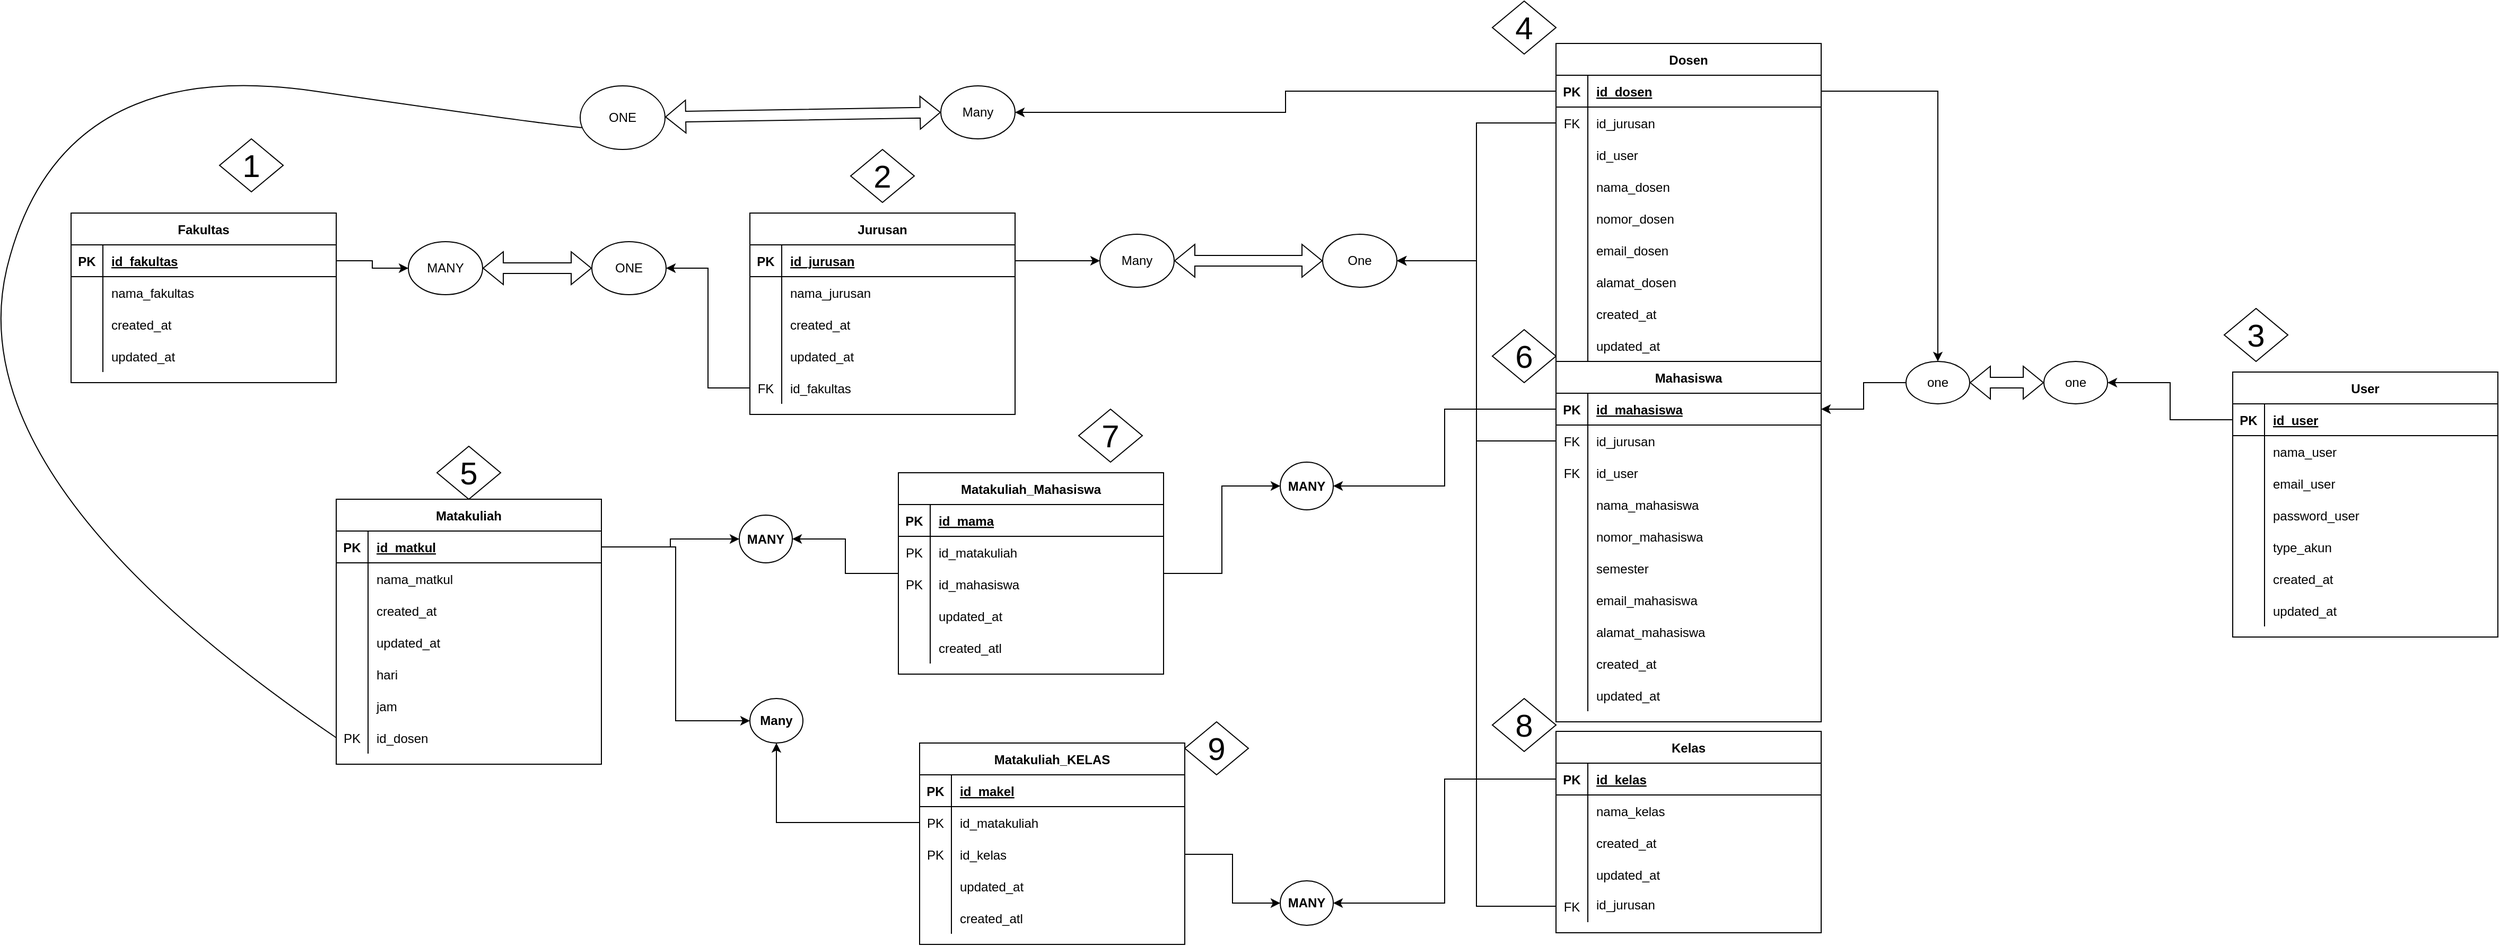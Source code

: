 <mxfile version="21.8.2" type="github">
  <diagram id="R2lEEEUBdFMjLlhIrx00" name="Page-1">
    <mxGraphModel dx="3062" dy="758" grid="1" gridSize="10" guides="1" tooltips="1" connect="1" arrows="1" fold="1" page="1" pageScale="1" pageWidth="850" pageHeight="1100" math="0" shadow="0" extFonts="Permanent Marker^https://fonts.googleapis.com/css?family=Permanent+Marker">
      <root>
        <mxCell id="0" />
        <mxCell id="1" parent="0" />
        <mxCell id="C-vyLk0tnHw3VtMMgP7b-2" value="Dosen" style="shape=table;startSize=30;container=1;collapsible=1;childLayout=tableLayout;fixedRows=1;rowLines=0;fontStyle=1;align=center;resizeLast=1;" parent="1" vertex="1">
          <mxGeometry x="540" y="50" width="250" height="310" as="geometry" />
        </mxCell>
        <mxCell id="C-vyLk0tnHw3VtMMgP7b-3" value="" style="shape=partialRectangle;collapsible=0;dropTarget=0;pointerEvents=0;fillColor=none;points=[[0,0.5],[1,0.5]];portConstraint=eastwest;top=0;left=0;right=0;bottom=1;" parent="C-vyLk0tnHw3VtMMgP7b-2" vertex="1">
          <mxGeometry y="30" width="250" height="30" as="geometry" />
        </mxCell>
        <mxCell id="C-vyLk0tnHw3VtMMgP7b-4" value="PK" style="shape=partialRectangle;overflow=hidden;connectable=0;fillColor=none;top=0;left=0;bottom=0;right=0;fontStyle=1;" parent="C-vyLk0tnHw3VtMMgP7b-3" vertex="1">
          <mxGeometry width="30" height="30" as="geometry">
            <mxRectangle width="30" height="30" as="alternateBounds" />
          </mxGeometry>
        </mxCell>
        <mxCell id="C-vyLk0tnHw3VtMMgP7b-5" value="id_dosen" style="shape=partialRectangle;overflow=hidden;connectable=0;fillColor=none;top=0;left=0;bottom=0;right=0;align=left;spacingLeft=6;fontStyle=5;" parent="C-vyLk0tnHw3VtMMgP7b-3" vertex="1">
          <mxGeometry x="30" width="220" height="30" as="geometry">
            <mxRectangle width="220" height="30" as="alternateBounds" />
          </mxGeometry>
        </mxCell>
        <mxCell id="C-vyLk0tnHw3VtMMgP7b-6" value="" style="shape=partialRectangle;collapsible=0;dropTarget=0;pointerEvents=0;fillColor=none;points=[[0,0.5],[1,0.5]];portConstraint=eastwest;top=0;left=0;right=0;bottom=0;" parent="C-vyLk0tnHw3VtMMgP7b-2" vertex="1">
          <mxGeometry y="60" width="250" height="30" as="geometry" />
        </mxCell>
        <mxCell id="C-vyLk0tnHw3VtMMgP7b-7" value="FK" style="shape=partialRectangle;overflow=hidden;connectable=0;fillColor=none;top=0;left=0;bottom=0;right=0;" parent="C-vyLk0tnHw3VtMMgP7b-6" vertex="1">
          <mxGeometry width="30" height="30" as="geometry">
            <mxRectangle width="30" height="30" as="alternateBounds" />
          </mxGeometry>
        </mxCell>
        <mxCell id="C-vyLk0tnHw3VtMMgP7b-8" value="id_jurusan" style="shape=partialRectangle;overflow=hidden;connectable=0;fillColor=none;top=0;left=0;bottom=0;right=0;align=left;spacingLeft=6;" parent="C-vyLk0tnHw3VtMMgP7b-6" vertex="1">
          <mxGeometry x="30" width="220" height="30" as="geometry">
            <mxRectangle width="220" height="30" as="alternateBounds" />
          </mxGeometry>
        </mxCell>
        <mxCell id="OrLlkbSMTnsmV1lCeyvm-6" style="shape=partialRectangle;collapsible=0;dropTarget=0;pointerEvents=0;fillColor=none;points=[[0,0.5],[1,0.5]];portConstraint=eastwest;top=0;left=0;right=0;bottom=0;" vertex="1" parent="C-vyLk0tnHw3VtMMgP7b-2">
          <mxGeometry y="90" width="250" height="30" as="geometry" />
        </mxCell>
        <mxCell id="OrLlkbSMTnsmV1lCeyvm-7" style="shape=partialRectangle;overflow=hidden;connectable=0;fillColor=none;top=0;left=0;bottom=0;right=0;" vertex="1" parent="OrLlkbSMTnsmV1lCeyvm-6">
          <mxGeometry width="30" height="30" as="geometry">
            <mxRectangle width="30" height="30" as="alternateBounds" />
          </mxGeometry>
        </mxCell>
        <mxCell id="OrLlkbSMTnsmV1lCeyvm-8" value="id_user" style="shape=partialRectangle;overflow=hidden;connectable=0;fillColor=none;top=0;left=0;bottom=0;right=0;align=left;spacingLeft=6;" vertex="1" parent="OrLlkbSMTnsmV1lCeyvm-6">
          <mxGeometry x="30" width="220" height="30" as="geometry">
            <mxRectangle width="220" height="30" as="alternateBounds" />
          </mxGeometry>
        </mxCell>
        <mxCell id="C-vyLk0tnHw3VtMMgP7b-9" value="" style="shape=partialRectangle;collapsible=0;dropTarget=0;pointerEvents=0;fillColor=none;points=[[0,0.5],[1,0.5]];portConstraint=eastwest;top=0;left=0;right=0;bottom=0;" parent="C-vyLk0tnHw3VtMMgP7b-2" vertex="1">
          <mxGeometry y="120" width="250" height="30" as="geometry" />
        </mxCell>
        <mxCell id="C-vyLk0tnHw3VtMMgP7b-10" value="" style="shape=partialRectangle;overflow=hidden;connectable=0;fillColor=none;top=0;left=0;bottom=0;right=0;" parent="C-vyLk0tnHw3VtMMgP7b-9" vertex="1">
          <mxGeometry width="30" height="30" as="geometry">
            <mxRectangle width="30" height="30" as="alternateBounds" />
          </mxGeometry>
        </mxCell>
        <mxCell id="C-vyLk0tnHw3VtMMgP7b-11" value="nama_dosen" style="shape=partialRectangle;overflow=hidden;connectable=0;fillColor=none;top=0;left=0;bottom=0;right=0;align=left;spacingLeft=6;" parent="C-vyLk0tnHw3VtMMgP7b-9" vertex="1">
          <mxGeometry x="30" width="220" height="30" as="geometry">
            <mxRectangle width="220" height="30" as="alternateBounds" />
          </mxGeometry>
        </mxCell>
        <mxCell id="bPrUJXyaXuuB-ki7RlUx-22" style="shape=partialRectangle;collapsible=0;dropTarget=0;pointerEvents=0;fillColor=none;points=[[0,0.5],[1,0.5]];portConstraint=eastwest;top=0;left=0;right=0;bottom=0;" parent="C-vyLk0tnHw3VtMMgP7b-2" vertex="1">
          <mxGeometry y="150" width="250" height="30" as="geometry" />
        </mxCell>
        <mxCell id="bPrUJXyaXuuB-ki7RlUx-23" style="shape=partialRectangle;overflow=hidden;connectable=0;fillColor=none;top=0;left=0;bottom=0;right=0;" parent="bPrUJXyaXuuB-ki7RlUx-22" vertex="1">
          <mxGeometry width="30" height="30" as="geometry">
            <mxRectangle width="30" height="30" as="alternateBounds" />
          </mxGeometry>
        </mxCell>
        <mxCell id="bPrUJXyaXuuB-ki7RlUx-24" value="nomor_dosen" style="shape=partialRectangle;overflow=hidden;connectable=0;fillColor=none;top=0;left=0;bottom=0;right=0;align=left;spacingLeft=6;" parent="bPrUJXyaXuuB-ki7RlUx-22" vertex="1">
          <mxGeometry x="30" width="220" height="30" as="geometry">
            <mxRectangle width="220" height="30" as="alternateBounds" />
          </mxGeometry>
        </mxCell>
        <mxCell id="bPrUJXyaXuuB-ki7RlUx-19" style="shape=partialRectangle;collapsible=0;dropTarget=0;pointerEvents=0;fillColor=none;points=[[0,0.5],[1,0.5]];portConstraint=eastwest;top=0;left=0;right=0;bottom=0;" parent="C-vyLk0tnHw3VtMMgP7b-2" vertex="1">
          <mxGeometry y="180" width="250" height="30" as="geometry" />
        </mxCell>
        <mxCell id="bPrUJXyaXuuB-ki7RlUx-20" style="shape=partialRectangle;overflow=hidden;connectable=0;fillColor=none;top=0;left=0;bottom=0;right=0;" parent="bPrUJXyaXuuB-ki7RlUx-19" vertex="1">
          <mxGeometry width="30" height="30" as="geometry">
            <mxRectangle width="30" height="30" as="alternateBounds" />
          </mxGeometry>
        </mxCell>
        <mxCell id="bPrUJXyaXuuB-ki7RlUx-21" value="email_dosen" style="shape=partialRectangle;overflow=hidden;connectable=0;fillColor=none;top=0;left=0;bottom=0;right=0;align=left;spacingLeft=6;" parent="bPrUJXyaXuuB-ki7RlUx-19" vertex="1">
          <mxGeometry x="30" width="220" height="30" as="geometry">
            <mxRectangle width="220" height="30" as="alternateBounds" />
          </mxGeometry>
        </mxCell>
        <mxCell id="bPrUJXyaXuuB-ki7RlUx-16" style="shape=partialRectangle;collapsible=0;dropTarget=0;pointerEvents=0;fillColor=none;points=[[0,0.5],[1,0.5]];portConstraint=eastwest;top=0;left=0;right=0;bottom=0;" parent="C-vyLk0tnHw3VtMMgP7b-2" vertex="1">
          <mxGeometry y="210" width="250" height="30" as="geometry" />
        </mxCell>
        <mxCell id="bPrUJXyaXuuB-ki7RlUx-17" style="shape=partialRectangle;overflow=hidden;connectable=0;fillColor=none;top=0;left=0;bottom=0;right=0;" parent="bPrUJXyaXuuB-ki7RlUx-16" vertex="1">
          <mxGeometry width="30" height="30" as="geometry">
            <mxRectangle width="30" height="30" as="alternateBounds" />
          </mxGeometry>
        </mxCell>
        <mxCell id="bPrUJXyaXuuB-ki7RlUx-18" value="alamat_dosen" style="shape=partialRectangle;overflow=hidden;connectable=0;fillColor=none;top=0;left=0;bottom=0;right=0;align=left;spacingLeft=6;" parent="bPrUJXyaXuuB-ki7RlUx-16" vertex="1">
          <mxGeometry x="30" width="220" height="30" as="geometry">
            <mxRectangle width="220" height="30" as="alternateBounds" />
          </mxGeometry>
        </mxCell>
        <mxCell id="bPrUJXyaXuuB-ki7RlUx-13" style="shape=partialRectangle;collapsible=0;dropTarget=0;pointerEvents=0;fillColor=none;points=[[0,0.5],[1,0.5]];portConstraint=eastwest;top=0;left=0;right=0;bottom=0;" parent="C-vyLk0tnHw3VtMMgP7b-2" vertex="1">
          <mxGeometry y="240" width="250" height="30" as="geometry" />
        </mxCell>
        <mxCell id="bPrUJXyaXuuB-ki7RlUx-14" style="shape=partialRectangle;overflow=hidden;connectable=0;fillColor=none;top=0;left=0;bottom=0;right=0;" parent="bPrUJXyaXuuB-ki7RlUx-13" vertex="1">
          <mxGeometry width="30" height="30" as="geometry">
            <mxRectangle width="30" height="30" as="alternateBounds" />
          </mxGeometry>
        </mxCell>
        <mxCell id="bPrUJXyaXuuB-ki7RlUx-15" value="created_at" style="shape=partialRectangle;overflow=hidden;connectable=0;fillColor=none;top=0;left=0;bottom=0;right=0;align=left;spacingLeft=6;" parent="bPrUJXyaXuuB-ki7RlUx-13" vertex="1">
          <mxGeometry x="30" width="220" height="30" as="geometry">
            <mxRectangle width="220" height="30" as="alternateBounds" />
          </mxGeometry>
        </mxCell>
        <mxCell id="bPrUJXyaXuuB-ki7RlUx-25" style="shape=partialRectangle;collapsible=0;dropTarget=0;pointerEvents=0;fillColor=none;points=[[0,0.5],[1,0.5]];portConstraint=eastwest;top=0;left=0;right=0;bottom=0;" parent="C-vyLk0tnHw3VtMMgP7b-2" vertex="1">
          <mxGeometry y="270" width="250" height="30" as="geometry" />
        </mxCell>
        <mxCell id="bPrUJXyaXuuB-ki7RlUx-26" style="shape=partialRectangle;overflow=hidden;connectable=0;fillColor=none;top=0;left=0;bottom=0;right=0;" parent="bPrUJXyaXuuB-ki7RlUx-25" vertex="1">
          <mxGeometry width="30" height="30" as="geometry">
            <mxRectangle width="30" height="30" as="alternateBounds" />
          </mxGeometry>
        </mxCell>
        <mxCell id="bPrUJXyaXuuB-ki7RlUx-27" value="updated_at" style="shape=partialRectangle;overflow=hidden;connectable=0;fillColor=none;top=0;left=0;bottom=0;right=0;align=left;spacingLeft=6;" parent="bPrUJXyaXuuB-ki7RlUx-25" vertex="1">
          <mxGeometry x="30" width="220" height="30" as="geometry">
            <mxRectangle width="220" height="30" as="alternateBounds" />
          </mxGeometry>
        </mxCell>
        <mxCell id="C-vyLk0tnHw3VtMMgP7b-13" value="Mahasiswa" style="shape=table;startSize=30;container=1;collapsible=1;childLayout=tableLayout;fixedRows=1;rowLines=0;fontStyle=1;align=center;resizeLast=1;" parent="1" vertex="1">
          <mxGeometry x="540" y="350" width="250" height="340" as="geometry" />
        </mxCell>
        <mxCell id="C-vyLk0tnHw3VtMMgP7b-14" value="" style="shape=partialRectangle;collapsible=0;dropTarget=0;pointerEvents=0;fillColor=none;points=[[0,0.5],[1,0.5]];portConstraint=eastwest;top=0;left=0;right=0;bottom=1;" parent="C-vyLk0tnHw3VtMMgP7b-13" vertex="1">
          <mxGeometry y="30" width="250" height="30" as="geometry" />
        </mxCell>
        <mxCell id="C-vyLk0tnHw3VtMMgP7b-15" value="PK" style="shape=partialRectangle;overflow=hidden;connectable=0;fillColor=none;top=0;left=0;bottom=0;right=0;fontStyle=1;" parent="C-vyLk0tnHw3VtMMgP7b-14" vertex="1">
          <mxGeometry width="30" height="30" as="geometry">
            <mxRectangle width="30" height="30" as="alternateBounds" />
          </mxGeometry>
        </mxCell>
        <mxCell id="C-vyLk0tnHw3VtMMgP7b-16" value="id_mahasiswa" style="shape=partialRectangle;overflow=hidden;connectable=0;fillColor=none;top=0;left=0;bottom=0;right=0;align=left;spacingLeft=6;fontStyle=5;" parent="C-vyLk0tnHw3VtMMgP7b-14" vertex="1">
          <mxGeometry x="30" width="220" height="30" as="geometry">
            <mxRectangle width="220" height="30" as="alternateBounds" />
          </mxGeometry>
        </mxCell>
        <mxCell id="C-vyLk0tnHw3VtMMgP7b-17" value="" style="shape=partialRectangle;collapsible=0;dropTarget=0;pointerEvents=0;fillColor=none;points=[[0,0.5],[1,0.5]];portConstraint=eastwest;top=0;left=0;right=0;bottom=0;" parent="C-vyLk0tnHw3VtMMgP7b-13" vertex="1">
          <mxGeometry y="60" width="250" height="30" as="geometry" />
        </mxCell>
        <mxCell id="C-vyLk0tnHw3VtMMgP7b-18" value="FK" style="shape=partialRectangle;overflow=hidden;connectable=0;fillColor=none;top=0;left=0;bottom=0;right=0;" parent="C-vyLk0tnHw3VtMMgP7b-17" vertex="1">
          <mxGeometry width="30" height="30" as="geometry">
            <mxRectangle width="30" height="30" as="alternateBounds" />
          </mxGeometry>
        </mxCell>
        <mxCell id="C-vyLk0tnHw3VtMMgP7b-19" value="id_jurusan" style="shape=partialRectangle;overflow=hidden;connectable=0;fillColor=none;top=0;left=0;bottom=0;right=0;align=left;spacingLeft=6;" parent="C-vyLk0tnHw3VtMMgP7b-17" vertex="1">
          <mxGeometry x="30" width="220" height="30" as="geometry">
            <mxRectangle width="220" height="30" as="alternateBounds" />
          </mxGeometry>
        </mxCell>
        <mxCell id="OrLlkbSMTnsmV1lCeyvm-3" style="shape=partialRectangle;collapsible=0;dropTarget=0;pointerEvents=0;fillColor=none;points=[[0,0.5],[1,0.5]];portConstraint=eastwest;top=0;left=0;right=0;bottom=0;" vertex="1" parent="C-vyLk0tnHw3VtMMgP7b-13">
          <mxGeometry y="90" width="250" height="30" as="geometry" />
        </mxCell>
        <mxCell id="OrLlkbSMTnsmV1lCeyvm-4" value="FK" style="shape=partialRectangle;overflow=hidden;connectable=0;fillColor=none;top=0;left=0;bottom=0;right=0;" vertex="1" parent="OrLlkbSMTnsmV1lCeyvm-3">
          <mxGeometry width="30" height="30" as="geometry">
            <mxRectangle width="30" height="30" as="alternateBounds" />
          </mxGeometry>
        </mxCell>
        <mxCell id="OrLlkbSMTnsmV1lCeyvm-5" value="id_user" style="shape=partialRectangle;overflow=hidden;connectable=0;fillColor=none;top=0;left=0;bottom=0;right=0;align=left;spacingLeft=6;" vertex="1" parent="OrLlkbSMTnsmV1lCeyvm-3">
          <mxGeometry x="30" width="220" height="30" as="geometry">
            <mxRectangle width="220" height="30" as="alternateBounds" />
          </mxGeometry>
        </mxCell>
        <mxCell id="C-vyLk0tnHw3VtMMgP7b-20" value="" style="shape=partialRectangle;collapsible=0;dropTarget=0;pointerEvents=0;fillColor=none;points=[[0,0.5],[1,0.5]];portConstraint=eastwest;top=0;left=0;right=0;bottom=0;" parent="C-vyLk0tnHw3VtMMgP7b-13" vertex="1">
          <mxGeometry y="120" width="250" height="30" as="geometry" />
        </mxCell>
        <mxCell id="C-vyLk0tnHw3VtMMgP7b-21" value="" style="shape=partialRectangle;overflow=hidden;connectable=0;fillColor=none;top=0;left=0;bottom=0;right=0;" parent="C-vyLk0tnHw3VtMMgP7b-20" vertex="1">
          <mxGeometry width="30" height="30" as="geometry">
            <mxRectangle width="30" height="30" as="alternateBounds" />
          </mxGeometry>
        </mxCell>
        <mxCell id="C-vyLk0tnHw3VtMMgP7b-22" value="nama_mahasiswa" style="shape=partialRectangle;overflow=hidden;connectable=0;fillColor=none;top=0;left=0;bottom=0;right=0;align=left;spacingLeft=6;" parent="C-vyLk0tnHw3VtMMgP7b-20" vertex="1">
          <mxGeometry x="30" width="220" height="30" as="geometry">
            <mxRectangle width="220" height="30" as="alternateBounds" />
          </mxGeometry>
        </mxCell>
        <mxCell id="wleqx2p9585wOWObUkEG-7" style="shape=partialRectangle;collapsible=0;dropTarget=0;pointerEvents=0;fillColor=none;points=[[0,0.5],[1,0.5]];portConstraint=eastwest;top=0;left=0;right=0;bottom=0;" parent="C-vyLk0tnHw3VtMMgP7b-13" vertex="1">
          <mxGeometry y="150" width="250" height="30" as="geometry" />
        </mxCell>
        <mxCell id="wleqx2p9585wOWObUkEG-8" style="shape=partialRectangle;overflow=hidden;connectable=0;fillColor=none;top=0;left=0;bottom=0;right=0;" parent="wleqx2p9585wOWObUkEG-7" vertex="1">
          <mxGeometry width="30" height="30" as="geometry">
            <mxRectangle width="30" height="30" as="alternateBounds" />
          </mxGeometry>
        </mxCell>
        <mxCell id="wleqx2p9585wOWObUkEG-9" value="nomor_mahasiswa" style="shape=partialRectangle;overflow=hidden;connectable=0;fillColor=none;top=0;left=0;bottom=0;right=0;align=left;spacingLeft=6;" parent="wleqx2p9585wOWObUkEG-7" vertex="1">
          <mxGeometry x="30" width="220" height="30" as="geometry">
            <mxRectangle width="220" height="30" as="alternateBounds" />
          </mxGeometry>
        </mxCell>
        <mxCell id="wleqx2p9585wOWObUkEG-127" style="shape=partialRectangle;collapsible=0;dropTarget=0;pointerEvents=0;fillColor=none;points=[[0,0.5],[1,0.5]];portConstraint=eastwest;top=0;left=0;right=0;bottom=0;" parent="C-vyLk0tnHw3VtMMgP7b-13" vertex="1">
          <mxGeometry y="180" width="250" height="30" as="geometry" />
        </mxCell>
        <mxCell id="wleqx2p9585wOWObUkEG-128" style="shape=partialRectangle;overflow=hidden;connectable=0;fillColor=none;top=0;left=0;bottom=0;right=0;" parent="wleqx2p9585wOWObUkEG-127" vertex="1">
          <mxGeometry width="30" height="30" as="geometry">
            <mxRectangle width="30" height="30" as="alternateBounds" />
          </mxGeometry>
        </mxCell>
        <mxCell id="wleqx2p9585wOWObUkEG-129" value="semester" style="shape=partialRectangle;overflow=hidden;connectable=0;fillColor=none;top=0;left=0;bottom=0;right=0;align=left;spacingLeft=6;" parent="wleqx2p9585wOWObUkEG-127" vertex="1">
          <mxGeometry x="30" width="220" height="30" as="geometry">
            <mxRectangle width="220" height="30" as="alternateBounds" />
          </mxGeometry>
        </mxCell>
        <mxCell id="wleqx2p9585wOWObUkEG-4" style="shape=partialRectangle;collapsible=0;dropTarget=0;pointerEvents=0;fillColor=none;points=[[0,0.5],[1,0.5]];portConstraint=eastwest;top=0;left=0;right=0;bottom=0;" parent="C-vyLk0tnHw3VtMMgP7b-13" vertex="1">
          <mxGeometry y="210" width="250" height="30" as="geometry" />
        </mxCell>
        <mxCell id="wleqx2p9585wOWObUkEG-5" style="shape=partialRectangle;overflow=hidden;connectable=0;fillColor=none;top=0;left=0;bottom=0;right=0;" parent="wleqx2p9585wOWObUkEG-4" vertex="1">
          <mxGeometry width="30" height="30" as="geometry">
            <mxRectangle width="30" height="30" as="alternateBounds" />
          </mxGeometry>
        </mxCell>
        <mxCell id="wleqx2p9585wOWObUkEG-6" value="email_mahasiswa" style="shape=partialRectangle;overflow=hidden;connectable=0;fillColor=none;top=0;left=0;bottom=0;right=0;align=left;spacingLeft=6;" parent="wleqx2p9585wOWObUkEG-4" vertex="1">
          <mxGeometry x="30" width="220" height="30" as="geometry">
            <mxRectangle width="220" height="30" as="alternateBounds" />
          </mxGeometry>
        </mxCell>
        <mxCell id="wleqx2p9585wOWObUkEG-1" style="shape=partialRectangle;collapsible=0;dropTarget=0;pointerEvents=0;fillColor=none;points=[[0,0.5],[1,0.5]];portConstraint=eastwest;top=0;left=0;right=0;bottom=0;" parent="C-vyLk0tnHw3VtMMgP7b-13" vertex="1">
          <mxGeometry y="240" width="250" height="30" as="geometry" />
        </mxCell>
        <mxCell id="wleqx2p9585wOWObUkEG-2" style="shape=partialRectangle;overflow=hidden;connectable=0;fillColor=none;top=0;left=0;bottom=0;right=0;" parent="wleqx2p9585wOWObUkEG-1" vertex="1">
          <mxGeometry width="30" height="30" as="geometry">
            <mxRectangle width="30" height="30" as="alternateBounds" />
          </mxGeometry>
        </mxCell>
        <mxCell id="wleqx2p9585wOWObUkEG-3" value="alamat_mahasiswa" style="shape=partialRectangle;overflow=hidden;connectable=0;fillColor=none;top=0;left=0;bottom=0;right=0;align=left;spacingLeft=6;" parent="wleqx2p9585wOWObUkEG-1" vertex="1">
          <mxGeometry x="30" width="220" height="30" as="geometry">
            <mxRectangle width="220" height="30" as="alternateBounds" />
          </mxGeometry>
        </mxCell>
        <mxCell id="wleqx2p9585wOWObUkEG-13" style="shape=partialRectangle;collapsible=0;dropTarget=0;pointerEvents=0;fillColor=none;points=[[0,0.5],[1,0.5]];portConstraint=eastwest;top=0;left=0;right=0;bottom=0;" parent="C-vyLk0tnHw3VtMMgP7b-13" vertex="1">
          <mxGeometry y="270" width="250" height="30" as="geometry" />
        </mxCell>
        <mxCell id="wleqx2p9585wOWObUkEG-14" style="shape=partialRectangle;overflow=hidden;connectable=0;fillColor=none;top=0;left=0;bottom=0;right=0;" parent="wleqx2p9585wOWObUkEG-13" vertex="1">
          <mxGeometry width="30" height="30" as="geometry">
            <mxRectangle width="30" height="30" as="alternateBounds" />
          </mxGeometry>
        </mxCell>
        <mxCell id="wleqx2p9585wOWObUkEG-15" value="created_at" style="shape=partialRectangle;overflow=hidden;connectable=0;fillColor=none;top=0;left=0;bottom=0;right=0;align=left;spacingLeft=6;" parent="wleqx2p9585wOWObUkEG-13" vertex="1">
          <mxGeometry x="30" width="220" height="30" as="geometry">
            <mxRectangle width="220" height="30" as="alternateBounds" />
          </mxGeometry>
        </mxCell>
        <mxCell id="wleqx2p9585wOWObUkEG-10" style="shape=partialRectangle;collapsible=0;dropTarget=0;pointerEvents=0;fillColor=none;points=[[0,0.5],[1,0.5]];portConstraint=eastwest;top=0;left=0;right=0;bottom=0;" parent="C-vyLk0tnHw3VtMMgP7b-13" vertex="1">
          <mxGeometry y="300" width="250" height="30" as="geometry" />
        </mxCell>
        <mxCell id="wleqx2p9585wOWObUkEG-11" style="shape=partialRectangle;overflow=hidden;connectable=0;fillColor=none;top=0;left=0;bottom=0;right=0;" parent="wleqx2p9585wOWObUkEG-10" vertex="1">
          <mxGeometry width="30" height="30" as="geometry">
            <mxRectangle width="30" height="30" as="alternateBounds" />
          </mxGeometry>
        </mxCell>
        <mxCell id="wleqx2p9585wOWObUkEG-12" value="updated_at" style="shape=partialRectangle;overflow=hidden;connectable=0;fillColor=none;top=0;left=0;bottom=0;right=0;align=left;spacingLeft=6;" parent="wleqx2p9585wOWObUkEG-10" vertex="1">
          <mxGeometry x="30" width="220" height="30" as="geometry">
            <mxRectangle width="220" height="30" as="alternateBounds" />
          </mxGeometry>
        </mxCell>
        <mxCell id="C-vyLk0tnHw3VtMMgP7b-23" value="Jurusan" style="shape=table;startSize=30;container=1;collapsible=1;childLayout=tableLayout;fixedRows=1;rowLines=0;fontStyle=1;align=center;resizeLast=1;" parent="1" vertex="1">
          <mxGeometry x="-220" y="210" width="250" height="190" as="geometry" />
        </mxCell>
        <mxCell id="C-vyLk0tnHw3VtMMgP7b-24" value="" style="shape=partialRectangle;collapsible=0;dropTarget=0;pointerEvents=0;fillColor=none;points=[[0,0.5],[1,0.5]];portConstraint=eastwest;top=0;left=0;right=0;bottom=1;" parent="C-vyLk0tnHw3VtMMgP7b-23" vertex="1">
          <mxGeometry y="30" width="250" height="30" as="geometry" />
        </mxCell>
        <mxCell id="C-vyLk0tnHw3VtMMgP7b-25" value="PK" style="shape=partialRectangle;overflow=hidden;connectable=0;fillColor=none;top=0;left=0;bottom=0;right=0;fontStyle=1;" parent="C-vyLk0tnHw3VtMMgP7b-24" vertex="1">
          <mxGeometry width="30" height="30" as="geometry">
            <mxRectangle width="30" height="30" as="alternateBounds" />
          </mxGeometry>
        </mxCell>
        <mxCell id="C-vyLk0tnHw3VtMMgP7b-26" value="id_jurusan" style="shape=partialRectangle;overflow=hidden;connectable=0;fillColor=none;top=0;left=0;bottom=0;right=0;align=left;spacingLeft=6;fontStyle=5;" parent="C-vyLk0tnHw3VtMMgP7b-24" vertex="1">
          <mxGeometry x="30" width="220" height="30" as="geometry">
            <mxRectangle width="220" height="30" as="alternateBounds" />
          </mxGeometry>
        </mxCell>
        <mxCell id="C-vyLk0tnHw3VtMMgP7b-27" value="" style="shape=partialRectangle;collapsible=0;dropTarget=0;pointerEvents=0;fillColor=none;points=[[0,0.5],[1,0.5]];portConstraint=eastwest;top=0;left=0;right=0;bottom=0;" parent="C-vyLk0tnHw3VtMMgP7b-23" vertex="1">
          <mxGeometry y="60" width="250" height="30" as="geometry" />
        </mxCell>
        <mxCell id="C-vyLk0tnHw3VtMMgP7b-28" value="" style="shape=partialRectangle;overflow=hidden;connectable=0;fillColor=none;top=0;left=0;bottom=0;right=0;" parent="C-vyLk0tnHw3VtMMgP7b-27" vertex="1">
          <mxGeometry width="30" height="30" as="geometry">
            <mxRectangle width="30" height="30" as="alternateBounds" />
          </mxGeometry>
        </mxCell>
        <mxCell id="C-vyLk0tnHw3VtMMgP7b-29" value="nama_jurusan" style="shape=partialRectangle;overflow=hidden;connectable=0;fillColor=none;top=0;left=0;bottom=0;right=0;align=left;spacingLeft=6;" parent="C-vyLk0tnHw3VtMMgP7b-27" vertex="1">
          <mxGeometry x="30" width="220" height="30" as="geometry">
            <mxRectangle width="220" height="30" as="alternateBounds" />
          </mxGeometry>
        </mxCell>
        <mxCell id="bPrUJXyaXuuB-ki7RlUx-10" style="shape=partialRectangle;collapsible=0;dropTarget=0;pointerEvents=0;fillColor=none;points=[[0,0.5],[1,0.5]];portConstraint=eastwest;top=0;left=0;right=0;bottom=0;" parent="C-vyLk0tnHw3VtMMgP7b-23" vertex="1">
          <mxGeometry y="90" width="250" height="30" as="geometry" />
        </mxCell>
        <mxCell id="bPrUJXyaXuuB-ki7RlUx-11" style="shape=partialRectangle;overflow=hidden;connectable=0;fillColor=none;top=0;left=0;bottom=0;right=0;" parent="bPrUJXyaXuuB-ki7RlUx-10" vertex="1">
          <mxGeometry width="30" height="30" as="geometry">
            <mxRectangle width="30" height="30" as="alternateBounds" />
          </mxGeometry>
        </mxCell>
        <mxCell id="bPrUJXyaXuuB-ki7RlUx-12" value="created_at" style="shape=partialRectangle;overflow=hidden;connectable=0;fillColor=none;top=0;left=0;bottom=0;right=0;align=left;spacingLeft=6;" parent="bPrUJXyaXuuB-ki7RlUx-10" vertex="1">
          <mxGeometry x="30" width="220" height="30" as="geometry">
            <mxRectangle width="220" height="30" as="alternateBounds" />
          </mxGeometry>
        </mxCell>
        <mxCell id="bPrUJXyaXuuB-ki7RlUx-7" style="shape=partialRectangle;collapsible=0;dropTarget=0;pointerEvents=0;fillColor=none;points=[[0,0.5],[1,0.5]];portConstraint=eastwest;top=0;left=0;right=0;bottom=0;" parent="C-vyLk0tnHw3VtMMgP7b-23" vertex="1">
          <mxGeometry y="120" width="250" height="30" as="geometry" />
        </mxCell>
        <mxCell id="bPrUJXyaXuuB-ki7RlUx-8" style="shape=partialRectangle;overflow=hidden;connectable=0;fillColor=none;top=0;left=0;bottom=0;right=0;" parent="bPrUJXyaXuuB-ki7RlUx-7" vertex="1">
          <mxGeometry width="30" height="30" as="geometry">
            <mxRectangle width="30" height="30" as="alternateBounds" />
          </mxGeometry>
        </mxCell>
        <mxCell id="bPrUJXyaXuuB-ki7RlUx-9" value="updated_at" style="shape=partialRectangle;overflow=hidden;connectable=0;fillColor=none;top=0;left=0;bottom=0;right=0;align=left;spacingLeft=6;" parent="bPrUJXyaXuuB-ki7RlUx-7" vertex="1">
          <mxGeometry x="30" width="220" height="30" as="geometry">
            <mxRectangle width="220" height="30" as="alternateBounds" />
          </mxGeometry>
        </mxCell>
        <mxCell id="wleqx2p9585wOWObUkEG-205" style="shape=partialRectangle;collapsible=0;dropTarget=0;pointerEvents=0;fillColor=none;points=[[0,0.5],[1,0.5]];portConstraint=eastwest;top=0;left=0;right=0;bottom=0;" parent="C-vyLk0tnHw3VtMMgP7b-23" vertex="1">
          <mxGeometry y="150" width="250" height="30" as="geometry" />
        </mxCell>
        <mxCell id="wleqx2p9585wOWObUkEG-206" value="FK" style="shape=partialRectangle;overflow=hidden;connectable=0;fillColor=none;top=0;left=0;bottom=0;right=0;" parent="wleqx2p9585wOWObUkEG-205" vertex="1">
          <mxGeometry width="30" height="30" as="geometry">
            <mxRectangle width="30" height="30" as="alternateBounds" />
          </mxGeometry>
        </mxCell>
        <mxCell id="wleqx2p9585wOWObUkEG-207" value="id_fakultas" style="shape=partialRectangle;overflow=hidden;connectable=0;fillColor=none;top=0;left=0;bottom=0;right=0;align=left;spacingLeft=6;" parent="wleqx2p9585wOWObUkEG-205" vertex="1">
          <mxGeometry x="30" width="220" height="30" as="geometry">
            <mxRectangle width="220" height="30" as="alternateBounds" />
          </mxGeometry>
        </mxCell>
        <mxCell id="wleqx2p9585wOWObUkEG-16" value="One" style="ellipse;whiteSpace=wrap;html=1;" parent="1" vertex="1">
          <mxGeometry x="320" y="230" width="70" height="50" as="geometry" />
        </mxCell>
        <mxCell id="wleqx2p9585wOWObUkEG-17" style="edgeStyle=orthogonalEdgeStyle;rounded=0;orthogonalLoop=1;jettySize=auto;html=1;entryX=1;entryY=0.5;entryDx=0;entryDy=0;" parent="1" source="C-vyLk0tnHw3VtMMgP7b-6" target="wleqx2p9585wOWObUkEG-16" edge="1">
          <mxGeometry relative="1" as="geometry" />
        </mxCell>
        <mxCell id="wleqx2p9585wOWObUkEG-18" style="edgeStyle=orthogonalEdgeStyle;rounded=0;orthogonalLoop=1;jettySize=auto;html=1;entryX=1;entryY=0.5;entryDx=0;entryDy=0;" parent="1" source="C-vyLk0tnHw3VtMMgP7b-17" target="wleqx2p9585wOWObUkEG-16" edge="1">
          <mxGeometry relative="1" as="geometry" />
        </mxCell>
        <mxCell id="wleqx2p9585wOWObUkEG-20" value="Many" style="ellipse;whiteSpace=wrap;html=1;" parent="1" vertex="1">
          <mxGeometry x="110" y="230" width="70" height="50" as="geometry" />
        </mxCell>
        <mxCell id="wleqx2p9585wOWObUkEG-21" style="edgeStyle=orthogonalEdgeStyle;rounded=0;orthogonalLoop=1;jettySize=auto;html=1;entryX=0;entryY=0.5;entryDx=0;entryDy=0;" parent="1" source="C-vyLk0tnHw3VtMMgP7b-24" target="wleqx2p9585wOWObUkEG-20" edge="1">
          <mxGeometry relative="1" as="geometry" />
        </mxCell>
        <mxCell id="wleqx2p9585wOWObUkEG-23" value="" style="shape=flexArrow;endArrow=classic;startArrow=classic;html=1;rounded=0;entryX=0;entryY=0.5;entryDx=0;entryDy=0;exitX=1;exitY=0.5;exitDx=0;exitDy=0;" parent="1" source="wleqx2p9585wOWObUkEG-20" target="wleqx2p9585wOWObUkEG-16" edge="1">
          <mxGeometry width="100" height="100" relative="1" as="geometry">
            <mxPoint x="140" y="440" as="sourcePoint" />
            <mxPoint x="240" y="340" as="targetPoint" />
          </mxGeometry>
        </mxCell>
        <mxCell id="wleqx2p9585wOWObUkEG-51" value="Fakultas" style="shape=table;startSize=30;container=1;collapsible=1;childLayout=tableLayout;fixedRows=1;rowLines=0;fontStyle=1;align=center;resizeLast=1;" parent="1" vertex="1">
          <mxGeometry x="-860" y="210" width="250" height="160" as="geometry" />
        </mxCell>
        <mxCell id="wleqx2p9585wOWObUkEG-52" value="" style="shape=partialRectangle;collapsible=0;dropTarget=0;pointerEvents=0;fillColor=none;points=[[0,0.5],[1,0.5]];portConstraint=eastwest;top=0;left=0;right=0;bottom=1;" parent="wleqx2p9585wOWObUkEG-51" vertex="1">
          <mxGeometry y="30" width="250" height="30" as="geometry" />
        </mxCell>
        <mxCell id="wleqx2p9585wOWObUkEG-53" value="PK" style="shape=partialRectangle;overflow=hidden;connectable=0;fillColor=none;top=0;left=0;bottom=0;right=0;fontStyle=1;" parent="wleqx2p9585wOWObUkEG-52" vertex="1">
          <mxGeometry width="30" height="30" as="geometry">
            <mxRectangle width="30" height="30" as="alternateBounds" />
          </mxGeometry>
        </mxCell>
        <mxCell id="wleqx2p9585wOWObUkEG-54" value="id_fakultas" style="shape=partialRectangle;overflow=hidden;connectable=0;fillColor=none;top=0;left=0;bottom=0;right=0;align=left;spacingLeft=6;fontStyle=5;" parent="wleqx2p9585wOWObUkEG-52" vertex="1">
          <mxGeometry x="30" width="220" height="30" as="geometry">
            <mxRectangle width="220" height="30" as="alternateBounds" />
          </mxGeometry>
        </mxCell>
        <mxCell id="wleqx2p9585wOWObUkEG-55" value="" style="shape=partialRectangle;collapsible=0;dropTarget=0;pointerEvents=0;fillColor=none;points=[[0,0.5],[1,0.5]];portConstraint=eastwest;top=0;left=0;right=0;bottom=0;" parent="wleqx2p9585wOWObUkEG-51" vertex="1">
          <mxGeometry y="60" width="250" height="30" as="geometry" />
        </mxCell>
        <mxCell id="wleqx2p9585wOWObUkEG-56" value="" style="shape=partialRectangle;overflow=hidden;connectable=0;fillColor=none;top=0;left=0;bottom=0;right=0;" parent="wleqx2p9585wOWObUkEG-55" vertex="1">
          <mxGeometry width="30" height="30" as="geometry">
            <mxRectangle width="30" height="30" as="alternateBounds" />
          </mxGeometry>
        </mxCell>
        <mxCell id="wleqx2p9585wOWObUkEG-57" value="nama_fakultas" style="shape=partialRectangle;overflow=hidden;connectable=0;fillColor=none;top=0;left=0;bottom=0;right=0;align=left;spacingLeft=6;" parent="wleqx2p9585wOWObUkEG-55" vertex="1">
          <mxGeometry x="30" width="220" height="30" as="geometry">
            <mxRectangle width="220" height="30" as="alternateBounds" />
          </mxGeometry>
        </mxCell>
        <mxCell id="wleqx2p9585wOWObUkEG-58" style="shape=partialRectangle;collapsible=0;dropTarget=0;pointerEvents=0;fillColor=none;points=[[0,0.5],[1,0.5]];portConstraint=eastwest;top=0;left=0;right=0;bottom=0;" parent="wleqx2p9585wOWObUkEG-51" vertex="1">
          <mxGeometry y="90" width="250" height="30" as="geometry" />
        </mxCell>
        <mxCell id="wleqx2p9585wOWObUkEG-59" style="shape=partialRectangle;overflow=hidden;connectable=0;fillColor=none;top=0;left=0;bottom=0;right=0;" parent="wleqx2p9585wOWObUkEG-58" vertex="1">
          <mxGeometry width="30" height="30" as="geometry">
            <mxRectangle width="30" height="30" as="alternateBounds" />
          </mxGeometry>
        </mxCell>
        <mxCell id="wleqx2p9585wOWObUkEG-60" value="created_at" style="shape=partialRectangle;overflow=hidden;connectable=0;fillColor=none;top=0;left=0;bottom=0;right=0;align=left;spacingLeft=6;" parent="wleqx2p9585wOWObUkEG-58" vertex="1">
          <mxGeometry x="30" width="220" height="30" as="geometry">
            <mxRectangle width="220" height="30" as="alternateBounds" />
          </mxGeometry>
        </mxCell>
        <mxCell id="wleqx2p9585wOWObUkEG-61" style="shape=partialRectangle;collapsible=0;dropTarget=0;pointerEvents=0;fillColor=none;points=[[0,0.5],[1,0.5]];portConstraint=eastwest;top=0;left=0;right=0;bottom=0;" parent="wleqx2p9585wOWObUkEG-51" vertex="1">
          <mxGeometry y="120" width="250" height="30" as="geometry" />
        </mxCell>
        <mxCell id="wleqx2p9585wOWObUkEG-62" style="shape=partialRectangle;overflow=hidden;connectable=0;fillColor=none;top=0;left=0;bottom=0;right=0;" parent="wleqx2p9585wOWObUkEG-61" vertex="1">
          <mxGeometry width="30" height="30" as="geometry">
            <mxRectangle width="30" height="30" as="alternateBounds" />
          </mxGeometry>
        </mxCell>
        <mxCell id="wleqx2p9585wOWObUkEG-63" value="updated_at" style="shape=partialRectangle;overflow=hidden;connectable=0;fillColor=none;top=0;left=0;bottom=0;right=0;align=left;spacingLeft=6;" parent="wleqx2p9585wOWObUkEG-61" vertex="1">
          <mxGeometry x="30" width="220" height="30" as="geometry">
            <mxRectangle width="220" height="30" as="alternateBounds" />
          </mxGeometry>
        </mxCell>
        <mxCell id="wleqx2p9585wOWObUkEG-64" value="MANY" style="ellipse;whiteSpace=wrap;html=1;" parent="1" vertex="1">
          <mxGeometry x="-542" y="237" width="70" height="50" as="geometry" />
        </mxCell>
        <mxCell id="wleqx2p9585wOWObUkEG-66" value="ONE" style="ellipse;whiteSpace=wrap;html=1;" parent="1" vertex="1">
          <mxGeometry x="-369" y="237" width="70" height="50" as="geometry" />
        </mxCell>
        <mxCell id="wleqx2p9585wOWObUkEG-67" value="" style="shape=flexArrow;endArrow=classic;startArrow=classic;html=1;rounded=0;entryX=0;entryY=0.5;entryDx=0;entryDy=0;exitX=1;exitY=0.5;exitDx=0;exitDy=0;" parent="1" source="wleqx2p9585wOWObUkEG-64" target="wleqx2p9585wOWObUkEG-66" edge="1">
          <mxGeometry width="100" height="100" relative="1" as="geometry">
            <mxPoint x="-479" y="272" as="sourcePoint" />
            <mxPoint x="-339" y="272" as="targetPoint" />
          </mxGeometry>
        </mxCell>
        <mxCell id="wleqx2p9585wOWObUkEG-69" style="edgeStyle=orthogonalEdgeStyle;rounded=0;orthogonalLoop=1;jettySize=auto;html=1;entryX=0;entryY=0.5;entryDx=0;entryDy=0;" parent="1" source="wleqx2p9585wOWObUkEG-52" target="wleqx2p9585wOWObUkEG-64" edge="1">
          <mxGeometry relative="1" as="geometry" />
        </mxCell>
        <mxCell id="wleqx2p9585wOWObUkEG-70" value="Kelas" style="shape=table;startSize=30;container=1;collapsible=1;childLayout=tableLayout;fixedRows=1;rowLines=0;fontStyle=1;align=center;resizeLast=1;" parent="1" vertex="1">
          <mxGeometry x="540" y="699" width="250" height="190" as="geometry" />
        </mxCell>
        <mxCell id="wleqx2p9585wOWObUkEG-71" value="" style="shape=partialRectangle;collapsible=0;dropTarget=0;pointerEvents=0;fillColor=none;points=[[0,0.5],[1,0.5]];portConstraint=eastwest;top=0;left=0;right=0;bottom=1;" parent="wleqx2p9585wOWObUkEG-70" vertex="1">
          <mxGeometry y="30" width="250" height="30" as="geometry" />
        </mxCell>
        <mxCell id="wleqx2p9585wOWObUkEG-72" value="PK" style="shape=partialRectangle;overflow=hidden;connectable=0;fillColor=none;top=0;left=0;bottom=0;right=0;fontStyle=1;" parent="wleqx2p9585wOWObUkEG-71" vertex="1">
          <mxGeometry width="30" height="30" as="geometry">
            <mxRectangle width="30" height="30" as="alternateBounds" />
          </mxGeometry>
        </mxCell>
        <mxCell id="wleqx2p9585wOWObUkEG-73" value="id_kelas" style="shape=partialRectangle;overflow=hidden;connectable=0;fillColor=none;top=0;left=0;bottom=0;right=0;align=left;spacingLeft=6;fontStyle=5;" parent="wleqx2p9585wOWObUkEG-71" vertex="1">
          <mxGeometry x="30" width="220" height="30" as="geometry">
            <mxRectangle width="220" height="30" as="alternateBounds" />
          </mxGeometry>
        </mxCell>
        <mxCell id="wleqx2p9585wOWObUkEG-99" value="" style="shape=partialRectangle;collapsible=0;dropTarget=0;pointerEvents=0;fillColor=none;points=[[0,0.5],[1,0.5]];portConstraint=eastwest;top=0;left=0;right=0;bottom=0;" parent="wleqx2p9585wOWObUkEG-70" vertex="1">
          <mxGeometry y="60" width="250" height="30" as="geometry" />
        </mxCell>
        <mxCell id="wleqx2p9585wOWObUkEG-100" value="" style="shape=partialRectangle;overflow=hidden;connectable=0;fillColor=none;top=0;left=0;bottom=0;right=0;" parent="wleqx2p9585wOWObUkEG-99" vertex="1">
          <mxGeometry width="30" height="30" as="geometry">
            <mxRectangle width="30" height="30" as="alternateBounds" />
          </mxGeometry>
        </mxCell>
        <mxCell id="wleqx2p9585wOWObUkEG-101" value="nama_kelas" style="shape=partialRectangle;overflow=hidden;connectable=0;fillColor=none;top=0;left=0;bottom=0;right=0;align=left;spacingLeft=6;" parent="wleqx2p9585wOWObUkEG-99" vertex="1">
          <mxGeometry x="30" width="220" height="30" as="geometry">
            <mxRectangle width="220" height="30" as="alternateBounds" />
          </mxGeometry>
        </mxCell>
        <mxCell id="wleqx2p9585wOWObUkEG-77" style="shape=partialRectangle;collapsible=0;dropTarget=0;pointerEvents=0;fillColor=none;points=[[0,0.5],[1,0.5]];portConstraint=eastwest;top=0;left=0;right=0;bottom=0;" parent="wleqx2p9585wOWObUkEG-70" vertex="1">
          <mxGeometry y="90" width="250" height="30" as="geometry" />
        </mxCell>
        <mxCell id="wleqx2p9585wOWObUkEG-78" style="shape=partialRectangle;overflow=hidden;connectable=0;fillColor=none;top=0;left=0;bottom=0;right=0;" parent="wleqx2p9585wOWObUkEG-77" vertex="1">
          <mxGeometry width="30" height="30" as="geometry">
            <mxRectangle width="30" height="30" as="alternateBounds" />
          </mxGeometry>
        </mxCell>
        <mxCell id="wleqx2p9585wOWObUkEG-79" value="created_at" style="shape=partialRectangle;overflow=hidden;connectable=0;fillColor=none;top=0;left=0;bottom=0;right=0;align=left;spacingLeft=6;" parent="wleqx2p9585wOWObUkEG-77" vertex="1">
          <mxGeometry x="30" width="220" height="30" as="geometry">
            <mxRectangle width="220" height="30" as="alternateBounds" />
          </mxGeometry>
        </mxCell>
        <mxCell id="wleqx2p9585wOWObUkEG-80" style="shape=partialRectangle;collapsible=0;dropTarget=0;pointerEvents=0;fillColor=none;points=[[0,0.5],[1,0.5]];portConstraint=eastwest;top=0;left=0;right=0;bottom=0;" parent="wleqx2p9585wOWObUkEG-70" vertex="1">
          <mxGeometry y="120" width="250" height="30" as="geometry" />
        </mxCell>
        <mxCell id="wleqx2p9585wOWObUkEG-81" style="shape=partialRectangle;overflow=hidden;connectable=0;fillColor=none;top=0;left=0;bottom=0;right=0;" parent="wleqx2p9585wOWObUkEG-80" vertex="1">
          <mxGeometry width="30" height="30" as="geometry">
            <mxRectangle width="30" height="30" as="alternateBounds" />
          </mxGeometry>
        </mxCell>
        <mxCell id="wleqx2p9585wOWObUkEG-82" value="updated_at" style="shape=partialRectangle;overflow=hidden;connectable=0;fillColor=none;top=0;left=0;bottom=0;right=0;align=left;spacingLeft=6;" parent="wleqx2p9585wOWObUkEG-80" vertex="1">
          <mxGeometry x="30" width="220" height="30" as="geometry">
            <mxRectangle width="220" height="30" as="alternateBounds" />
          </mxGeometry>
        </mxCell>
        <mxCell id="wleqx2p9585wOWObUkEG-120" style="shape=partialRectangle;collapsible=0;dropTarget=0;pointerEvents=0;fillColor=none;points=[[0,0.5],[1,0.5]];portConstraint=eastwest;top=0;left=0;right=0;bottom=0;" parent="wleqx2p9585wOWObUkEG-70" vertex="1">
          <mxGeometry y="150" width="250" height="30" as="geometry" />
        </mxCell>
        <mxCell id="wleqx2p9585wOWObUkEG-121" value="FK" style="shape=partialRectangle;overflow=hidden;connectable=0;fillColor=none;top=0;left=0;bottom=0;right=0;" parent="wleqx2p9585wOWObUkEG-120" vertex="1">
          <mxGeometry width="30" height="30" as="geometry">
            <mxRectangle width="30" height="30" as="alternateBounds" />
          </mxGeometry>
        </mxCell>
        <mxCell id="wleqx2p9585wOWObUkEG-122" value="id_jurusan" style="shape=partialRectangle;overflow=hidden;connectable=0;fillColor=none;top=0;left=0;bottom=0;right=0;align=left;spacingLeft=6;verticalAlign=top;" parent="wleqx2p9585wOWObUkEG-120" vertex="1">
          <mxGeometry x="30" width="220" height="30" as="geometry">
            <mxRectangle width="220" height="30" as="alternateBounds" />
          </mxGeometry>
        </mxCell>
        <mxCell id="wleqx2p9585wOWObUkEG-83" value="Matakuliah" style="shape=table;startSize=30;container=1;collapsible=1;childLayout=tableLayout;fixedRows=1;rowLines=0;fontStyle=1;align=center;resizeLast=1;" parent="1" vertex="1">
          <mxGeometry x="-610" y="480" width="250" height="250" as="geometry" />
        </mxCell>
        <mxCell id="wleqx2p9585wOWObUkEG-84" value="" style="shape=partialRectangle;collapsible=0;dropTarget=0;pointerEvents=0;fillColor=none;points=[[0,0.5],[1,0.5]];portConstraint=eastwest;top=0;left=0;right=0;bottom=1;" parent="wleqx2p9585wOWObUkEG-83" vertex="1">
          <mxGeometry y="30" width="250" height="30" as="geometry" />
        </mxCell>
        <mxCell id="wleqx2p9585wOWObUkEG-85" value="PK" style="shape=partialRectangle;overflow=hidden;connectable=0;fillColor=none;top=0;left=0;bottom=0;right=0;fontStyle=1;" parent="wleqx2p9585wOWObUkEG-84" vertex="1">
          <mxGeometry width="30" height="30" as="geometry">
            <mxRectangle width="30" height="30" as="alternateBounds" />
          </mxGeometry>
        </mxCell>
        <mxCell id="wleqx2p9585wOWObUkEG-86" value="id_matkul" style="shape=partialRectangle;overflow=hidden;connectable=0;fillColor=none;top=0;left=0;bottom=0;right=0;align=left;spacingLeft=6;fontStyle=5;" parent="wleqx2p9585wOWObUkEG-84" vertex="1">
          <mxGeometry x="30" width="220" height="30" as="geometry">
            <mxRectangle width="220" height="30" as="alternateBounds" />
          </mxGeometry>
        </mxCell>
        <mxCell id="wleqx2p9585wOWObUkEG-87" value="" style="shape=partialRectangle;collapsible=0;dropTarget=0;pointerEvents=0;fillColor=none;points=[[0,0.5],[1,0.5]];portConstraint=eastwest;top=0;left=0;right=0;bottom=0;" parent="wleqx2p9585wOWObUkEG-83" vertex="1">
          <mxGeometry y="60" width="250" height="30" as="geometry" />
        </mxCell>
        <mxCell id="wleqx2p9585wOWObUkEG-88" value="" style="shape=partialRectangle;overflow=hidden;connectable=0;fillColor=none;top=0;left=0;bottom=0;right=0;" parent="wleqx2p9585wOWObUkEG-87" vertex="1">
          <mxGeometry width="30" height="30" as="geometry">
            <mxRectangle width="30" height="30" as="alternateBounds" />
          </mxGeometry>
        </mxCell>
        <mxCell id="wleqx2p9585wOWObUkEG-89" value="nama_matkul" style="shape=partialRectangle;overflow=hidden;connectable=0;fillColor=none;top=0;left=0;bottom=0;right=0;align=left;spacingLeft=6;" parent="wleqx2p9585wOWObUkEG-87" vertex="1">
          <mxGeometry x="30" width="220" height="30" as="geometry">
            <mxRectangle width="220" height="30" as="alternateBounds" />
          </mxGeometry>
        </mxCell>
        <mxCell id="wleqx2p9585wOWObUkEG-90" style="shape=partialRectangle;collapsible=0;dropTarget=0;pointerEvents=0;fillColor=none;points=[[0,0.5],[1,0.5]];portConstraint=eastwest;top=0;left=0;right=0;bottom=0;" parent="wleqx2p9585wOWObUkEG-83" vertex="1">
          <mxGeometry y="90" width="250" height="30" as="geometry" />
        </mxCell>
        <mxCell id="wleqx2p9585wOWObUkEG-91" style="shape=partialRectangle;overflow=hidden;connectable=0;fillColor=none;top=0;left=0;bottom=0;right=0;" parent="wleqx2p9585wOWObUkEG-90" vertex="1">
          <mxGeometry width="30" height="30" as="geometry">
            <mxRectangle width="30" height="30" as="alternateBounds" />
          </mxGeometry>
        </mxCell>
        <mxCell id="wleqx2p9585wOWObUkEG-92" value="created_at" style="shape=partialRectangle;overflow=hidden;connectable=0;fillColor=none;top=0;left=0;bottom=0;right=0;align=left;spacingLeft=6;" parent="wleqx2p9585wOWObUkEG-90" vertex="1">
          <mxGeometry x="30" width="220" height="30" as="geometry">
            <mxRectangle width="220" height="30" as="alternateBounds" />
          </mxGeometry>
        </mxCell>
        <mxCell id="wleqx2p9585wOWObUkEG-93" style="shape=partialRectangle;collapsible=0;dropTarget=0;pointerEvents=0;fillColor=none;points=[[0,0.5],[1,0.5]];portConstraint=eastwest;top=0;left=0;right=0;bottom=0;" parent="wleqx2p9585wOWObUkEG-83" vertex="1">
          <mxGeometry y="120" width="250" height="30" as="geometry" />
        </mxCell>
        <mxCell id="wleqx2p9585wOWObUkEG-94" style="shape=partialRectangle;overflow=hidden;connectable=0;fillColor=none;top=0;left=0;bottom=0;right=0;" parent="wleqx2p9585wOWObUkEG-93" vertex="1">
          <mxGeometry width="30" height="30" as="geometry">
            <mxRectangle width="30" height="30" as="alternateBounds" />
          </mxGeometry>
        </mxCell>
        <mxCell id="wleqx2p9585wOWObUkEG-95" value="updated_at" style="shape=partialRectangle;overflow=hidden;connectable=0;fillColor=none;top=0;left=0;bottom=0;right=0;align=left;spacingLeft=6;" parent="wleqx2p9585wOWObUkEG-93" vertex="1">
          <mxGeometry x="30" width="220" height="30" as="geometry">
            <mxRectangle width="220" height="30" as="alternateBounds" />
          </mxGeometry>
        </mxCell>
        <mxCell id="wleqx2p9585wOWObUkEG-124" style="shape=partialRectangle;collapsible=0;dropTarget=0;pointerEvents=0;fillColor=none;points=[[0,0.5],[1,0.5]];portConstraint=eastwest;top=0;left=0;right=0;bottom=0;" parent="wleqx2p9585wOWObUkEG-83" vertex="1">
          <mxGeometry y="150" width="250" height="30" as="geometry" />
        </mxCell>
        <mxCell id="wleqx2p9585wOWObUkEG-125" style="shape=partialRectangle;overflow=hidden;connectable=0;fillColor=none;top=0;left=0;bottom=0;right=0;" parent="wleqx2p9585wOWObUkEG-124" vertex="1">
          <mxGeometry width="30" height="30" as="geometry">
            <mxRectangle width="30" height="30" as="alternateBounds" />
          </mxGeometry>
        </mxCell>
        <mxCell id="wleqx2p9585wOWObUkEG-126" value="hari" style="shape=partialRectangle;overflow=hidden;connectable=0;fillColor=none;top=0;left=0;bottom=0;right=0;align=left;spacingLeft=6;" parent="wleqx2p9585wOWObUkEG-124" vertex="1">
          <mxGeometry x="30" width="220" height="30" as="geometry">
            <mxRectangle width="220" height="30" as="alternateBounds" />
          </mxGeometry>
        </mxCell>
        <mxCell id="wleqx2p9585wOWObUkEG-198" style="shape=partialRectangle;collapsible=0;dropTarget=0;pointerEvents=0;fillColor=none;points=[[0,0.5],[1,0.5]];portConstraint=eastwest;top=0;left=0;right=0;bottom=0;" parent="wleqx2p9585wOWObUkEG-83" vertex="1">
          <mxGeometry y="180" width="250" height="30" as="geometry" />
        </mxCell>
        <mxCell id="wleqx2p9585wOWObUkEG-199" style="shape=partialRectangle;overflow=hidden;connectable=0;fillColor=none;top=0;left=0;bottom=0;right=0;" parent="wleqx2p9585wOWObUkEG-198" vertex="1">
          <mxGeometry width="30" height="30" as="geometry">
            <mxRectangle width="30" height="30" as="alternateBounds" />
          </mxGeometry>
        </mxCell>
        <mxCell id="wleqx2p9585wOWObUkEG-200" value="jam" style="shape=partialRectangle;overflow=hidden;connectable=0;fillColor=none;top=0;left=0;bottom=0;right=0;align=left;spacingLeft=6;" parent="wleqx2p9585wOWObUkEG-198" vertex="1">
          <mxGeometry x="30" width="220" height="30" as="geometry">
            <mxRectangle width="220" height="30" as="alternateBounds" />
          </mxGeometry>
        </mxCell>
        <mxCell id="wleqx2p9585wOWObUkEG-201" style="shape=partialRectangle;collapsible=0;dropTarget=0;pointerEvents=0;fillColor=none;points=[[0,0.5],[1,0.5]];portConstraint=eastwest;top=0;left=0;right=0;bottom=0;" parent="wleqx2p9585wOWObUkEG-83" vertex="1">
          <mxGeometry y="210" width="250" height="30" as="geometry" />
        </mxCell>
        <mxCell id="wleqx2p9585wOWObUkEG-202" value="PK" style="shape=partialRectangle;overflow=hidden;connectable=0;fillColor=none;top=0;left=0;bottom=0;right=0;" parent="wleqx2p9585wOWObUkEG-201" vertex="1">
          <mxGeometry width="30" height="30" as="geometry">
            <mxRectangle width="30" height="30" as="alternateBounds" />
          </mxGeometry>
        </mxCell>
        <mxCell id="wleqx2p9585wOWObUkEG-203" value="id_dosen" style="shape=partialRectangle;overflow=hidden;connectable=0;fillColor=none;top=0;left=0;bottom=0;right=0;align=left;spacingLeft=6;" parent="wleqx2p9585wOWObUkEG-201" vertex="1">
          <mxGeometry x="30" width="220" height="30" as="geometry">
            <mxRectangle width="220" height="30" as="alternateBounds" />
          </mxGeometry>
        </mxCell>
        <mxCell id="wleqx2p9585wOWObUkEG-123" style="edgeStyle=orthogonalEdgeStyle;rounded=0;orthogonalLoop=1;jettySize=auto;html=1;entryX=1;entryY=0.5;entryDx=0;entryDy=0;" parent="1" source="wleqx2p9585wOWObUkEG-120" target="wleqx2p9585wOWObUkEG-16" edge="1">
          <mxGeometry relative="1" as="geometry" />
        </mxCell>
        <mxCell id="wleqx2p9585wOWObUkEG-156" value="" style="edgeStyle=orthogonalEdgeStyle;rounded=0;orthogonalLoop=1;jettySize=auto;html=1;" parent="1" source="wleqx2p9585wOWObUkEG-130" target="wleqx2p9585wOWObUkEG-155" edge="1">
          <mxGeometry relative="1" as="geometry" />
        </mxCell>
        <mxCell id="wleqx2p9585wOWObUkEG-160" value="" style="edgeStyle=orthogonalEdgeStyle;rounded=0;orthogonalLoop=1;jettySize=auto;html=1;" parent="1" source="wleqx2p9585wOWObUkEG-130" target="wleqx2p9585wOWObUkEG-159" edge="1">
          <mxGeometry relative="1" as="geometry" />
        </mxCell>
        <mxCell id="wleqx2p9585wOWObUkEG-130" value="Matakuliah_Mahasiswa" style="shape=table;startSize=30;container=1;collapsible=1;childLayout=tableLayout;fixedRows=1;rowLines=0;fontStyle=1;align=center;resizeLast=1;" parent="1" vertex="1">
          <mxGeometry x="-80" y="455" width="250" height="190" as="geometry" />
        </mxCell>
        <mxCell id="wleqx2p9585wOWObUkEG-131" value="" style="shape=partialRectangle;collapsible=0;dropTarget=0;pointerEvents=0;fillColor=none;points=[[0,0.5],[1,0.5]];portConstraint=eastwest;top=0;left=0;right=0;bottom=1;" parent="wleqx2p9585wOWObUkEG-130" vertex="1">
          <mxGeometry y="30" width="250" height="30" as="geometry" />
        </mxCell>
        <mxCell id="wleqx2p9585wOWObUkEG-132" value="PK" style="shape=partialRectangle;overflow=hidden;connectable=0;fillColor=none;top=0;left=0;bottom=0;right=0;fontStyle=1;" parent="wleqx2p9585wOWObUkEG-131" vertex="1">
          <mxGeometry width="30" height="30" as="geometry">
            <mxRectangle width="30" height="30" as="alternateBounds" />
          </mxGeometry>
        </mxCell>
        <mxCell id="wleqx2p9585wOWObUkEG-133" value="id_mama" style="shape=partialRectangle;overflow=hidden;connectable=0;fillColor=none;top=0;left=0;bottom=0;right=0;align=left;spacingLeft=6;fontStyle=5;" parent="wleqx2p9585wOWObUkEG-131" vertex="1">
          <mxGeometry x="30" width="220" height="30" as="geometry">
            <mxRectangle width="220" height="30" as="alternateBounds" />
          </mxGeometry>
        </mxCell>
        <mxCell id="wleqx2p9585wOWObUkEG-134" value="" style="shape=partialRectangle;collapsible=0;dropTarget=0;pointerEvents=0;fillColor=none;points=[[0,0.5],[1,0.5]];portConstraint=eastwest;top=0;left=0;right=0;bottom=0;" parent="wleqx2p9585wOWObUkEG-130" vertex="1">
          <mxGeometry y="60" width="250" height="30" as="geometry" />
        </mxCell>
        <mxCell id="wleqx2p9585wOWObUkEG-135" value="PK" style="shape=partialRectangle;overflow=hidden;connectable=0;fillColor=none;top=0;left=0;bottom=0;right=0;" parent="wleqx2p9585wOWObUkEG-134" vertex="1">
          <mxGeometry width="30" height="30" as="geometry">
            <mxRectangle width="30" height="30" as="alternateBounds" />
          </mxGeometry>
        </mxCell>
        <mxCell id="wleqx2p9585wOWObUkEG-136" value="id_matakuliah" style="shape=partialRectangle;overflow=hidden;connectable=0;fillColor=none;top=0;left=0;bottom=0;right=0;align=left;spacingLeft=6;" parent="wleqx2p9585wOWObUkEG-134" vertex="1">
          <mxGeometry x="30" width="220" height="30" as="geometry">
            <mxRectangle width="220" height="30" as="alternateBounds" />
          </mxGeometry>
        </mxCell>
        <mxCell id="wleqx2p9585wOWObUkEG-137" style="shape=partialRectangle;collapsible=0;dropTarget=0;pointerEvents=0;fillColor=none;points=[[0,0.5],[1,0.5]];portConstraint=eastwest;top=0;left=0;right=0;bottom=0;" parent="wleqx2p9585wOWObUkEG-130" vertex="1">
          <mxGeometry y="90" width="250" height="30" as="geometry" />
        </mxCell>
        <mxCell id="wleqx2p9585wOWObUkEG-138" value="PK" style="shape=partialRectangle;overflow=hidden;connectable=0;fillColor=none;top=0;left=0;bottom=0;right=0;" parent="wleqx2p9585wOWObUkEG-137" vertex="1">
          <mxGeometry width="30" height="30" as="geometry">
            <mxRectangle width="30" height="30" as="alternateBounds" />
          </mxGeometry>
        </mxCell>
        <mxCell id="wleqx2p9585wOWObUkEG-139" value="id_mahasiswa" style="shape=partialRectangle;overflow=hidden;connectable=0;fillColor=none;top=0;left=0;bottom=0;right=0;align=left;spacingLeft=6;" parent="wleqx2p9585wOWObUkEG-137" vertex="1">
          <mxGeometry x="30" width="220" height="30" as="geometry">
            <mxRectangle width="220" height="30" as="alternateBounds" />
          </mxGeometry>
        </mxCell>
        <mxCell id="wleqx2p9585wOWObUkEG-140" style="shape=partialRectangle;collapsible=0;dropTarget=0;pointerEvents=0;fillColor=none;points=[[0,0.5],[1,0.5]];portConstraint=eastwest;top=0;left=0;right=0;bottom=0;" parent="wleqx2p9585wOWObUkEG-130" vertex="1">
          <mxGeometry y="120" width="250" height="30" as="geometry" />
        </mxCell>
        <mxCell id="wleqx2p9585wOWObUkEG-141" style="shape=partialRectangle;overflow=hidden;connectable=0;fillColor=none;top=0;left=0;bottom=0;right=0;" parent="wleqx2p9585wOWObUkEG-140" vertex="1">
          <mxGeometry width="30" height="30" as="geometry">
            <mxRectangle width="30" height="30" as="alternateBounds" />
          </mxGeometry>
        </mxCell>
        <mxCell id="wleqx2p9585wOWObUkEG-142" value="updated_at" style="shape=partialRectangle;overflow=hidden;connectable=0;fillColor=none;top=0;left=0;bottom=0;right=0;align=left;spacingLeft=6;" parent="wleqx2p9585wOWObUkEG-140" vertex="1">
          <mxGeometry x="30" width="220" height="30" as="geometry">
            <mxRectangle width="220" height="30" as="alternateBounds" />
          </mxGeometry>
        </mxCell>
        <mxCell id="wleqx2p9585wOWObUkEG-143" style="shape=partialRectangle;collapsible=0;dropTarget=0;pointerEvents=0;fillColor=none;points=[[0,0.5],[1,0.5]];portConstraint=eastwest;top=0;left=0;right=0;bottom=0;" parent="wleqx2p9585wOWObUkEG-130" vertex="1">
          <mxGeometry y="150" width="250" height="30" as="geometry" />
        </mxCell>
        <mxCell id="wleqx2p9585wOWObUkEG-144" style="shape=partialRectangle;overflow=hidden;connectable=0;fillColor=none;top=0;left=0;bottom=0;right=0;" parent="wleqx2p9585wOWObUkEG-143" vertex="1">
          <mxGeometry width="30" height="30" as="geometry">
            <mxRectangle width="30" height="30" as="alternateBounds" />
          </mxGeometry>
        </mxCell>
        <mxCell id="wleqx2p9585wOWObUkEG-145" value="created_atl" style="shape=partialRectangle;overflow=hidden;connectable=0;fillColor=none;top=0;left=0;bottom=0;right=0;align=left;spacingLeft=6;" parent="wleqx2p9585wOWObUkEG-143" vertex="1">
          <mxGeometry x="30" width="220" height="30" as="geometry">
            <mxRectangle width="220" height="30" as="alternateBounds" />
          </mxGeometry>
        </mxCell>
        <mxCell id="wleqx2p9585wOWObUkEG-155" value="MANY" style="ellipse;whiteSpace=wrap;html=1;startSize=30;fontStyle=1;" parent="1" vertex="1">
          <mxGeometry x="280" y="445" width="50" height="45" as="geometry" />
        </mxCell>
        <mxCell id="wleqx2p9585wOWObUkEG-157" style="edgeStyle=orthogonalEdgeStyle;rounded=0;orthogonalLoop=1;jettySize=auto;html=1;entryX=1;entryY=0.5;entryDx=0;entryDy=0;" parent="1" source="C-vyLk0tnHw3VtMMgP7b-14" target="wleqx2p9585wOWObUkEG-155" edge="1">
          <mxGeometry relative="1" as="geometry" />
        </mxCell>
        <mxCell id="wleqx2p9585wOWObUkEG-159" value="MANY" style="ellipse;whiteSpace=wrap;html=1;startSize=30;fontStyle=1;" parent="1" vertex="1">
          <mxGeometry x="-230" y="495" width="50" height="45" as="geometry" />
        </mxCell>
        <mxCell id="wleqx2p9585wOWObUkEG-161" style="edgeStyle=orthogonalEdgeStyle;rounded=0;orthogonalLoop=1;jettySize=auto;html=1;entryX=0;entryY=0.5;entryDx=0;entryDy=0;" parent="1" source="wleqx2p9585wOWObUkEG-84" target="wleqx2p9585wOWObUkEG-159" edge="1">
          <mxGeometry relative="1" as="geometry" />
        </mxCell>
        <mxCell id="wleqx2p9585wOWObUkEG-162" value="MANY" style="ellipse;whiteSpace=wrap;html=1;startSize=30;fontStyle=1;" parent="1" vertex="1">
          <mxGeometry x="280" y="840" width="50" height="42" as="geometry" />
        </mxCell>
        <mxCell id="wleqx2p9585wOWObUkEG-172" value="Many" style="ellipse;whiteSpace=wrap;html=1;startSize=30;fontStyle=1;" parent="1" vertex="1">
          <mxGeometry x="-220" y="668" width="50" height="42" as="geometry" />
        </mxCell>
        <mxCell id="wleqx2p9585wOWObUkEG-176" value="Matakuliah_KELAS" style="shape=table;startSize=30;container=1;collapsible=1;childLayout=tableLayout;fixedRows=1;rowLines=0;fontStyle=1;align=center;resizeLast=1;" parent="1" vertex="1">
          <mxGeometry x="-60" y="710" width="250" height="190" as="geometry" />
        </mxCell>
        <mxCell id="wleqx2p9585wOWObUkEG-177" value="" style="shape=partialRectangle;collapsible=0;dropTarget=0;pointerEvents=0;fillColor=none;points=[[0,0.5],[1,0.5]];portConstraint=eastwest;top=0;left=0;right=0;bottom=1;" parent="wleqx2p9585wOWObUkEG-176" vertex="1">
          <mxGeometry y="30" width="250" height="30" as="geometry" />
        </mxCell>
        <mxCell id="wleqx2p9585wOWObUkEG-178" value="PK" style="shape=partialRectangle;overflow=hidden;connectable=0;fillColor=none;top=0;left=0;bottom=0;right=0;fontStyle=1;" parent="wleqx2p9585wOWObUkEG-177" vertex="1">
          <mxGeometry width="30" height="30" as="geometry">
            <mxRectangle width="30" height="30" as="alternateBounds" />
          </mxGeometry>
        </mxCell>
        <mxCell id="wleqx2p9585wOWObUkEG-179" value="id_makel" style="shape=partialRectangle;overflow=hidden;connectable=0;fillColor=none;top=0;left=0;bottom=0;right=0;align=left;spacingLeft=6;fontStyle=5;" parent="wleqx2p9585wOWObUkEG-177" vertex="1">
          <mxGeometry x="30" width="220" height="30" as="geometry">
            <mxRectangle width="220" height="30" as="alternateBounds" />
          </mxGeometry>
        </mxCell>
        <mxCell id="wleqx2p9585wOWObUkEG-180" value="" style="shape=partialRectangle;collapsible=0;dropTarget=0;pointerEvents=0;fillColor=none;points=[[0,0.5],[1,0.5]];portConstraint=eastwest;top=0;left=0;right=0;bottom=0;" parent="wleqx2p9585wOWObUkEG-176" vertex="1">
          <mxGeometry y="60" width="250" height="30" as="geometry" />
        </mxCell>
        <mxCell id="wleqx2p9585wOWObUkEG-181" value="PK" style="shape=partialRectangle;overflow=hidden;connectable=0;fillColor=none;top=0;left=0;bottom=0;right=0;" parent="wleqx2p9585wOWObUkEG-180" vertex="1">
          <mxGeometry width="30" height="30" as="geometry">
            <mxRectangle width="30" height="30" as="alternateBounds" />
          </mxGeometry>
        </mxCell>
        <mxCell id="wleqx2p9585wOWObUkEG-182" value="id_matakuliah" style="shape=partialRectangle;overflow=hidden;connectable=0;fillColor=none;top=0;left=0;bottom=0;right=0;align=left;spacingLeft=6;" parent="wleqx2p9585wOWObUkEG-180" vertex="1">
          <mxGeometry x="30" width="220" height="30" as="geometry">
            <mxRectangle width="220" height="30" as="alternateBounds" />
          </mxGeometry>
        </mxCell>
        <mxCell id="wleqx2p9585wOWObUkEG-183" style="shape=partialRectangle;collapsible=0;dropTarget=0;pointerEvents=0;fillColor=none;points=[[0,0.5],[1,0.5]];portConstraint=eastwest;top=0;left=0;right=0;bottom=0;" parent="wleqx2p9585wOWObUkEG-176" vertex="1">
          <mxGeometry y="90" width="250" height="30" as="geometry" />
        </mxCell>
        <mxCell id="wleqx2p9585wOWObUkEG-184" value="PK" style="shape=partialRectangle;overflow=hidden;connectable=0;fillColor=none;top=0;left=0;bottom=0;right=0;" parent="wleqx2p9585wOWObUkEG-183" vertex="1">
          <mxGeometry width="30" height="30" as="geometry">
            <mxRectangle width="30" height="30" as="alternateBounds" />
          </mxGeometry>
        </mxCell>
        <mxCell id="wleqx2p9585wOWObUkEG-185" value="id_kelas" style="shape=partialRectangle;overflow=hidden;connectable=0;fillColor=none;top=0;left=0;bottom=0;right=0;align=left;spacingLeft=6;" parent="wleqx2p9585wOWObUkEG-183" vertex="1">
          <mxGeometry x="30" width="220" height="30" as="geometry">
            <mxRectangle width="220" height="30" as="alternateBounds" />
          </mxGeometry>
        </mxCell>
        <mxCell id="wleqx2p9585wOWObUkEG-186" style="shape=partialRectangle;collapsible=0;dropTarget=0;pointerEvents=0;fillColor=none;points=[[0,0.5],[1,0.5]];portConstraint=eastwest;top=0;left=0;right=0;bottom=0;" parent="wleqx2p9585wOWObUkEG-176" vertex="1">
          <mxGeometry y="120" width="250" height="30" as="geometry" />
        </mxCell>
        <mxCell id="wleqx2p9585wOWObUkEG-187" style="shape=partialRectangle;overflow=hidden;connectable=0;fillColor=none;top=0;left=0;bottom=0;right=0;" parent="wleqx2p9585wOWObUkEG-186" vertex="1">
          <mxGeometry width="30" height="30" as="geometry">
            <mxRectangle width="30" height="30" as="alternateBounds" />
          </mxGeometry>
        </mxCell>
        <mxCell id="wleqx2p9585wOWObUkEG-188" value="updated_at" style="shape=partialRectangle;overflow=hidden;connectable=0;fillColor=none;top=0;left=0;bottom=0;right=0;align=left;spacingLeft=6;" parent="wleqx2p9585wOWObUkEG-186" vertex="1">
          <mxGeometry x="30" width="220" height="30" as="geometry">
            <mxRectangle width="220" height="30" as="alternateBounds" />
          </mxGeometry>
        </mxCell>
        <mxCell id="wleqx2p9585wOWObUkEG-189" style="shape=partialRectangle;collapsible=0;dropTarget=0;pointerEvents=0;fillColor=none;points=[[0,0.5],[1,0.5]];portConstraint=eastwest;top=0;left=0;right=0;bottom=0;" parent="wleqx2p9585wOWObUkEG-176" vertex="1">
          <mxGeometry y="150" width="250" height="30" as="geometry" />
        </mxCell>
        <mxCell id="wleqx2p9585wOWObUkEG-190" style="shape=partialRectangle;overflow=hidden;connectable=0;fillColor=none;top=0;left=0;bottom=0;right=0;" parent="wleqx2p9585wOWObUkEG-189" vertex="1">
          <mxGeometry width="30" height="30" as="geometry">
            <mxRectangle width="30" height="30" as="alternateBounds" />
          </mxGeometry>
        </mxCell>
        <mxCell id="wleqx2p9585wOWObUkEG-191" value="created_atl" style="shape=partialRectangle;overflow=hidden;connectable=0;fillColor=none;top=0;left=0;bottom=0;right=0;align=left;spacingLeft=6;" parent="wleqx2p9585wOWObUkEG-189" vertex="1">
          <mxGeometry x="30" width="220" height="30" as="geometry">
            <mxRectangle width="220" height="30" as="alternateBounds" />
          </mxGeometry>
        </mxCell>
        <mxCell id="wleqx2p9585wOWObUkEG-195" style="edgeStyle=orthogonalEdgeStyle;rounded=0;orthogonalLoop=1;jettySize=auto;html=1;" parent="1" source="wleqx2p9585wOWObUkEG-180" target="wleqx2p9585wOWObUkEG-172" edge="1">
          <mxGeometry relative="1" as="geometry" />
        </mxCell>
        <mxCell id="wleqx2p9585wOWObUkEG-196" style="edgeStyle=orthogonalEdgeStyle;rounded=0;orthogonalLoop=1;jettySize=auto;html=1;entryX=0;entryY=0.5;entryDx=0;entryDy=0;" parent="1" source="wleqx2p9585wOWObUkEG-183" target="wleqx2p9585wOWObUkEG-162" edge="1">
          <mxGeometry relative="1" as="geometry" />
        </mxCell>
        <mxCell id="wleqx2p9585wOWObUkEG-197" style="edgeStyle=orthogonalEdgeStyle;rounded=0;orthogonalLoop=1;jettySize=auto;html=1;entryX=1;entryY=0.5;entryDx=0;entryDy=0;" parent="1" source="wleqx2p9585wOWObUkEG-71" target="wleqx2p9585wOWObUkEG-162" edge="1">
          <mxGeometry relative="1" as="geometry" />
        </mxCell>
        <mxCell id="wleqx2p9585wOWObUkEG-204" style="edgeStyle=orthogonalEdgeStyle;rounded=0;orthogonalLoop=1;jettySize=auto;html=1;entryX=0;entryY=0.5;entryDx=0;entryDy=0;" parent="1" source="wleqx2p9585wOWObUkEG-84" target="wleqx2p9585wOWObUkEG-172" edge="1">
          <mxGeometry relative="1" as="geometry" />
        </mxCell>
        <mxCell id="wleqx2p9585wOWObUkEG-208" style="edgeStyle=orthogonalEdgeStyle;rounded=0;orthogonalLoop=1;jettySize=auto;html=1;entryX=1;entryY=0.5;entryDx=0;entryDy=0;" parent="1" source="wleqx2p9585wOWObUkEG-205" target="wleqx2p9585wOWObUkEG-66" edge="1">
          <mxGeometry relative="1" as="geometry" />
        </mxCell>
        <mxCell id="wleqx2p9585wOWObUkEG-210" value="" style="curved=1;endArrow=classic;html=1;rounded=0;exitX=0;exitY=0.5;exitDx=0;exitDy=0;entryX=0;entryY=0.5;entryDx=0;entryDy=0;" parent="1" source="wleqx2p9585wOWObUkEG-201" target="wleqx2p9585wOWObUkEG-211" edge="1">
          <mxGeometry width="50" height="50" relative="1" as="geometry">
            <mxPoint x="-790" y="650" as="sourcePoint" />
            <mxPoint x="130" y="130" as="targetPoint" />
            <Array as="points">
              <mxPoint x="-970" y="460" />
              <mxPoint x="-870" y="60" />
              <mxPoint x="-390" y="130" />
              <mxPoint x="-350" y="130" />
            </Array>
          </mxGeometry>
        </mxCell>
        <mxCell id="wleqx2p9585wOWObUkEG-211" value="ONE" style="ellipse;whiteSpace=wrap;html=1;" parent="1" vertex="1">
          <mxGeometry x="-380" y="90" width="80" height="60" as="geometry" />
        </mxCell>
        <mxCell id="wleqx2p9585wOWObUkEG-212" value="" style="shape=flexArrow;endArrow=classic;startArrow=classic;html=1;rounded=0;entryX=0;entryY=0.5;entryDx=0;entryDy=0;" parent="1" source="wleqx2p9585wOWObUkEG-211" target="wleqx2p9585wOWObUkEG-213" edge="1">
          <mxGeometry width="100" height="100" relative="1" as="geometry">
            <mxPoint x="-210" y="119.5" as="sourcePoint" />
            <mxPoint x="-70" y="119.5" as="targetPoint" />
          </mxGeometry>
        </mxCell>
        <mxCell id="wleqx2p9585wOWObUkEG-213" value="Many" style="ellipse;whiteSpace=wrap;html=1;" parent="1" vertex="1">
          <mxGeometry x="-40" y="90" width="70" height="50" as="geometry" />
        </mxCell>
        <mxCell id="wleqx2p9585wOWObUkEG-214" style="edgeStyle=orthogonalEdgeStyle;rounded=0;orthogonalLoop=1;jettySize=auto;html=1;entryX=1;entryY=0.5;entryDx=0;entryDy=0;" parent="1" source="C-vyLk0tnHw3VtMMgP7b-3" target="wleqx2p9585wOWObUkEG-213" edge="1">
          <mxGeometry relative="1" as="geometry" />
        </mxCell>
        <mxCell id="wleqx2p9585wOWObUkEG-218" style="edgeStyle=orthogonalEdgeStyle;rounded=0;orthogonalLoop=1;jettySize=auto;html=1;" parent="1" edge="1">
          <mxGeometry relative="1" as="geometry">
            <mxPoint x="-750" y="-10" as="targetPoint" />
            <Array as="points">
              <mxPoint x="961" y="605" />
            </Array>
          </mxGeometry>
        </mxCell>
        <mxCell id="wleqx2p9585wOWObUkEG-221" value="User" style="shape=table;startSize=30;container=1;collapsible=1;childLayout=tableLayout;fixedRows=1;rowLines=0;fontStyle=1;align=center;resizeLast=1;" parent="1" vertex="1">
          <mxGeometry x="1178" y="360" width="250" height="250" as="geometry" />
        </mxCell>
        <mxCell id="wleqx2p9585wOWObUkEG-222" value="" style="shape=partialRectangle;collapsible=0;dropTarget=0;pointerEvents=0;fillColor=none;points=[[0,0.5],[1,0.5]];portConstraint=eastwest;top=0;left=0;right=0;bottom=1;" parent="wleqx2p9585wOWObUkEG-221" vertex="1">
          <mxGeometry y="30" width="250" height="30" as="geometry" />
        </mxCell>
        <mxCell id="wleqx2p9585wOWObUkEG-223" value="PK" style="shape=partialRectangle;overflow=hidden;connectable=0;fillColor=none;top=0;left=0;bottom=0;right=0;fontStyle=1;" parent="wleqx2p9585wOWObUkEG-222" vertex="1">
          <mxGeometry width="30" height="30" as="geometry">
            <mxRectangle width="30" height="30" as="alternateBounds" />
          </mxGeometry>
        </mxCell>
        <mxCell id="wleqx2p9585wOWObUkEG-224" value="id_user" style="shape=partialRectangle;overflow=hidden;connectable=0;fillColor=none;top=0;left=0;bottom=0;right=0;align=left;spacingLeft=6;fontStyle=5;" parent="wleqx2p9585wOWObUkEG-222" vertex="1">
          <mxGeometry x="30" width="220" height="30" as="geometry">
            <mxRectangle width="220" height="30" as="alternateBounds" />
          </mxGeometry>
        </mxCell>
        <mxCell id="wleqx2p9585wOWObUkEG-225" value="" style="shape=partialRectangle;collapsible=0;dropTarget=0;pointerEvents=0;fillColor=none;points=[[0,0.5],[1,0.5]];portConstraint=eastwest;top=0;left=0;right=0;bottom=0;" parent="wleqx2p9585wOWObUkEG-221" vertex="1">
          <mxGeometry y="60" width="250" height="30" as="geometry" />
        </mxCell>
        <mxCell id="wleqx2p9585wOWObUkEG-226" value="" style="shape=partialRectangle;overflow=hidden;connectable=0;fillColor=none;top=0;left=0;bottom=0;right=0;" parent="wleqx2p9585wOWObUkEG-225" vertex="1">
          <mxGeometry width="30" height="30" as="geometry">
            <mxRectangle width="30" height="30" as="alternateBounds" />
          </mxGeometry>
        </mxCell>
        <mxCell id="wleqx2p9585wOWObUkEG-227" value="nama_user" style="shape=partialRectangle;overflow=hidden;connectable=0;fillColor=none;top=0;left=0;bottom=0;right=0;align=left;spacingLeft=6;" parent="wleqx2p9585wOWObUkEG-225" vertex="1">
          <mxGeometry x="30" width="220" height="30" as="geometry">
            <mxRectangle width="220" height="30" as="alternateBounds" />
          </mxGeometry>
        </mxCell>
        <mxCell id="wleqx2p9585wOWObUkEG-240" style="shape=partialRectangle;collapsible=0;dropTarget=0;pointerEvents=0;fillColor=none;points=[[0,0.5],[1,0.5]];portConstraint=eastwest;top=0;left=0;right=0;bottom=0;" parent="wleqx2p9585wOWObUkEG-221" vertex="1">
          <mxGeometry y="90" width="250" height="30" as="geometry" />
        </mxCell>
        <mxCell id="wleqx2p9585wOWObUkEG-241" style="shape=partialRectangle;overflow=hidden;connectable=0;fillColor=none;top=0;left=0;bottom=0;right=0;" parent="wleqx2p9585wOWObUkEG-240" vertex="1">
          <mxGeometry width="30" height="30" as="geometry">
            <mxRectangle width="30" height="30" as="alternateBounds" />
          </mxGeometry>
        </mxCell>
        <mxCell id="wleqx2p9585wOWObUkEG-242" value="email_user" style="shape=partialRectangle;overflow=hidden;connectable=0;fillColor=none;top=0;left=0;bottom=0;right=0;align=left;spacingLeft=6;" parent="wleqx2p9585wOWObUkEG-240" vertex="1">
          <mxGeometry x="30" width="220" height="30" as="geometry">
            <mxRectangle width="220" height="30" as="alternateBounds" />
          </mxGeometry>
        </mxCell>
        <mxCell id="wleqx2p9585wOWObUkEG-237" style="shape=partialRectangle;collapsible=0;dropTarget=0;pointerEvents=0;fillColor=none;points=[[0,0.5],[1,0.5]];portConstraint=eastwest;top=0;left=0;right=0;bottom=0;" parent="wleqx2p9585wOWObUkEG-221" vertex="1">
          <mxGeometry y="120" width="250" height="30" as="geometry" />
        </mxCell>
        <mxCell id="wleqx2p9585wOWObUkEG-238" style="shape=partialRectangle;overflow=hidden;connectable=0;fillColor=none;top=0;left=0;bottom=0;right=0;" parent="wleqx2p9585wOWObUkEG-237" vertex="1">
          <mxGeometry width="30" height="30" as="geometry">
            <mxRectangle width="30" height="30" as="alternateBounds" />
          </mxGeometry>
        </mxCell>
        <mxCell id="wleqx2p9585wOWObUkEG-239" value="password_user" style="shape=partialRectangle;overflow=hidden;connectable=0;fillColor=none;top=0;left=0;bottom=0;right=0;align=left;spacingLeft=6;" parent="wleqx2p9585wOWObUkEG-237" vertex="1">
          <mxGeometry x="30" width="220" height="30" as="geometry">
            <mxRectangle width="220" height="30" as="alternateBounds" />
          </mxGeometry>
        </mxCell>
        <mxCell id="OrLlkbSMTnsmV1lCeyvm-9" style="shape=partialRectangle;collapsible=0;dropTarget=0;pointerEvents=0;fillColor=none;points=[[0,0.5],[1,0.5]];portConstraint=eastwest;top=0;left=0;right=0;bottom=0;" vertex="1" parent="wleqx2p9585wOWObUkEG-221">
          <mxGeometry y="150" width="250" height="30" as="geometry" />
        </mxCell>
        <mxCell id="OrLlkbSMTnsmV1lCeyvm-10" style="shape=partialRectangle;overflow=hidden;connectable=0;fillColor=none;top=0;left=0;bottom=0;right=0;" vertex="1" parent="OrLlkbSMTnsmV1lCeyvm-9">
          <mxGeometry width="30" height="30" as="geometry">
            <mxRectangle width="30" height="30" as="alternateBounds" />
          </mxGeometry>
        </mxCell>
        <mxCell id="OrLlkbSMTnsmV1lCeyvm-11" value="type_akun" style="shape=partialRectangle;overflow=hidden;connectable=0;fillColor=none;top=0;left=0;bottom=0;right=0;align=left;spacingLeft=6;" vertex="1" parent="OrLlkbSMTnsmV1lCeyvm-9">
          <mxGeometry x="30" width="220" height="30" as="geometry">
            <mxRectangle width="220" height="30" as="alternateBounds" />
          </mxGeometry>
        </mxCell>
        <mxCell id="wleqx2p9585wOWObUkEG-228" style="shape=partialRectangle;collapsible=0;dropTarget=0;pointerEvents=0;fillColor=none;points=[[0,0.5],[1,0.5]];portConstraint=eastwest;top=0;left=0;right=0;bottom=0;" parent="wleqx2p9585wOWObUkEG-221" vertex="1">
          <mxGeometry y="180" width="250" height="30" as="geometry" />
        </mxCell>
        <mxCell id="wleqx2p9585wOWObUkEG-229" style="shape=partialRectangle;overflow=hidden;connectable=0;fillColor=none;top=0;left=0;bottom=0;right=0;" parent="wleqx2p9585wOWObUkEG-228" vertex="1">
          <mxGeometry width="30" height="30" as="geometry">
            <mxRectangle width="30" height="30" as="alternateBounds" />
          </mxGeometry>
        </mxCell>
        <mxCell id="wleqx2p9585wOWObUkEG-230" value="created_at" style="shape=partialRectangle;overflow=hidden;connectable=0;fillColor=none;top=0;left=0;bottom=0;right=0;align=left;spacingLeft=6;" parent="wleqx2p9585wOWObUkEG-228" vertex="1">
          <mxGeometry x="30" width="220" height="30" as="geometry">
            <mxRectangle width="220" height="30" as="alternateBounds" />
          </mxGeometry>
        </mxCell>
        <mxCell id="wleqx2p9585wOWObUkEG-231" style="shape=partialRectangle;collapsible=0;dropTarget=0;pointerEvents=0;fillColor=none;points=[[0,0.5],[1,0.5]];portConstraint=eastwest;top=0;left=0;right=0;bottom=0;" parent="wleqx2p9585wOWObUkEG-221" vertex="1">
          <mxGeometry y="210" width="250" height="30" as="geometry" />
        </mxCell>
        <mxCell id="wleqx2p9585wOWObUkEG-232" style="shape=partialRectangle;overflow=hidden;connectable=0;fillColor=none;top=0;left=0;bottom=0;right=0;" parent="wleqx2p9585wOWObUkEG-231" vertex="1">
          <mxGeometry width="30" height="30" as="geometry">
            <mxRectangle width="30" height="30" as="alternateBounds" />
          </mxGeometry>
        </mxCell>
        <mxCell id="wleqx2p9585wOWObUkEG-233" value="updated_at" style="shape=partialRectangle;overflow=hidden;connectable=0;fillColor=none;top=0;left=0;bottom=0;right=0;align=left;spacingLeft=6;" parent="wleqx2p9585wOWObUkEG-231" vertex="1">
          <mxGeometry x="30" width="220" height="30" as="geometry">
            <mxRectangle width="220" height="30" as="alternateBounds" />
          </mxGeometry>
        </mxCell>
        <mxCell id="wleqx2p9585wOWObUkEG-243" style="edgeStyle=orthogonalEdgeStyle;rounded=0;orthogonalLoop=1;jettySize=auto;html=1;entryX=1;entryY=0.5;entryDx=0;entryDy=0;" parent="1" source="wleqx2p9585wOWObUkEG-234" target="wleqx2p9585wOWObUkEG-244" edge="1">
          <mxGeometry relative="1" as="geometry">
            <mxPoint x="940" y="440" as="targetPoint" />
          </mxGeometry>
        </mxCell>
        <mxCell id="wleqx2p9585wOWObUkEG-244" value="one" style="ellipse;whiteSpace=wrap;html=1;" parent="1" vertex="1">
          <mxGeometry x="1000" y="350" width="60" height="40" as="geometry" />
        </mxCell>
        <mxCell id="wleqx2p9585wOWObUkEG-247" style="edgeStyle=orthogonalEdgeStyle;rounded=0;orthogonalLoop=1;jettySize=auto;html=1;entryX=1;entryY=0.5;entryDx=0;entryDy=0;" parent="1" source="wleqx2p9585wOWObUkEG-245" target="C-vyLk0tnHw3VtMMgP7b-14" edge="1">
          <mxGeometry relative="1" as="geometry" />
        </mxCell>
        <mxCell id="wleqx2p9585wOWObUkEG-245" value="one" style="ellipse;whiteSpace=wrap;html=1;" parent="1" vertex="1">
          <mxGeometry x="870" y="350" width="60" height="40" as="geometry" />
        </mxCell>
        <mxCell id="wleqx2p9585wOWObUkEG-246" value="" style="shape=flexArrow;endArrow=classic;startArrow=classic;html=1;rounded=0;entryX=0;entryY=0.5;entryDx=0;entryDy=0;exitX=1;exitY=0.5;exitDx=0;exitDy=0;" parent="1" source="wleqx2p9585wOWObUkEG-245" target="wleqx2p9585wOWObUkEG-244" edge="1">
          <mxGeometry width="100" height="100" relative="1" as="geometry">
            <mxPoint x="910" y="410" as="sourcePoint" />
            <mxPoint x="1050" y="410" as="targetPoint" />
          </mxGeometry>
        </mxCell>
        <mxCell id="sCvHNgU2biy09Xfe2r6M-1" value="1" style="rhombus;whiteSpace=wrap;html=1;fontSize=30;" parent="1" vertex="1">
          <mxGeometry x="-720" y="140" width="60" height="50" as="geometry" />
        </mxCell>
        <mxCell id="sCvHNgU2biy09Xfe2r6M-2" value="2" style="rhombus;whiteSpace=wrap;html=1;fontSize=30;" parent="1" vertex="1">
          <mxGeometry x="-125" y="150" width="60" height="50" as="geometry" />
        </mxCell>
        <mxCell id="sCvHNgU2biy09Xfe2r6M-3" value="4" style="rhombus;whiteSpace=wrap;html=1;fontSize=30;" parent="1" vertex="1">
          <mxGeometry x="480" y="10" width="60" height="50" as="geometry" />
        </mxCell>
        <mxCell id="sCvHNgU2biy09Xfe2r6M-4" value="5" style="rhombus;whiteSpace=wrap;html=1;fontSize=30;" parent="1" vertex="1">
          <mxGeometry x="-515" y="430" width="60" height="50" as="geometry" />
        </mxCell>
        <mxCell id="sCvHNgU2biy09Xfe2r6M-5" value="6" style="rhombus;whiteSpace=wrap;html=1;fontSize=30;" parent="1" vertex="1">
          <mxGeometry x="480" y="320" width="60" height="50" as="geometry" />
        </mxCell>
        <mxCell id="sCvHNgU2biy09Xfe2r6M-6" value="7" style="rhombus;whiteSpace=wrap;html=1;fontSize=30;" parent="1" vertex="1">
          <mxGeometry x="90" y="395" width="60" height="50" as="geometry" />
        </mxCell>
        <mxCell id="sCvHNgU2biy09Xfe2r6M-7" value="3" style="rhombus;whiteSpace=wrap;html=1;fontSize=30;" parent="1" vertex="1">
          <mxGeometry x="1170" y="300" width="60" height="50" as="geometry" />
        </mxCell>
        <mxCell id="sCvHNgU2biy09Xfe2r6M-8" value="8" style="rhombus;whiteSpace=wrap;html=1;fontSize=30;" parent="1" vertex="1">
          <mxGeometry x="480" y="668" width="60" height="50" as="geometry" />
        </mxCell>
        <mxCell id="sCvHNgU2biy09Xfe2r6M-9" value="9" style="rhombus;whiteSpace=wrap;html=1;fontSize=30;" parent="1" vertex="1">
          <mxGeometry x="190" y="690" width="60" height="50" as="geometry" />
        </mxCell>
        <mxCell id="OrLlkbSMTnsmV1lCeyvm-1" style="edgeStyle=orthogonalEdgeStyle;rounded=0;orthogonalLoop=1;jettySize=auto;html=1;entryX=0.5;entryY=0;entryDx=0;entryDy=0;" edge="1" parent="1" source="C-vyLk0tnHw3VtMMgP7b-3" target="wleqx2p9585wOWObUkEG-245">
          <mxGeometry relative="1" as="geometry" />
        </mxCell>
        <mxCell id="OrLlkbSMTnsmV1lCeyvm-2" style="edgeStyle=orthogonalEdgeStyle;rounded=0;orthogonalLoop=1;jettySize=auto;html=1;entryX=1;entryY=0.5;entryDx=0;entryDy=0;" edge="1" parent="1" source="wleqx2p9585wOWObUkEG-222" target="wleqx2p9585wOWObUkEG-244">
          <mxGeometry relative="1" as="geometry" />
        </mxCell>
      </root>
    </mxGraphModel>
  </diagram>
</mxfile>
